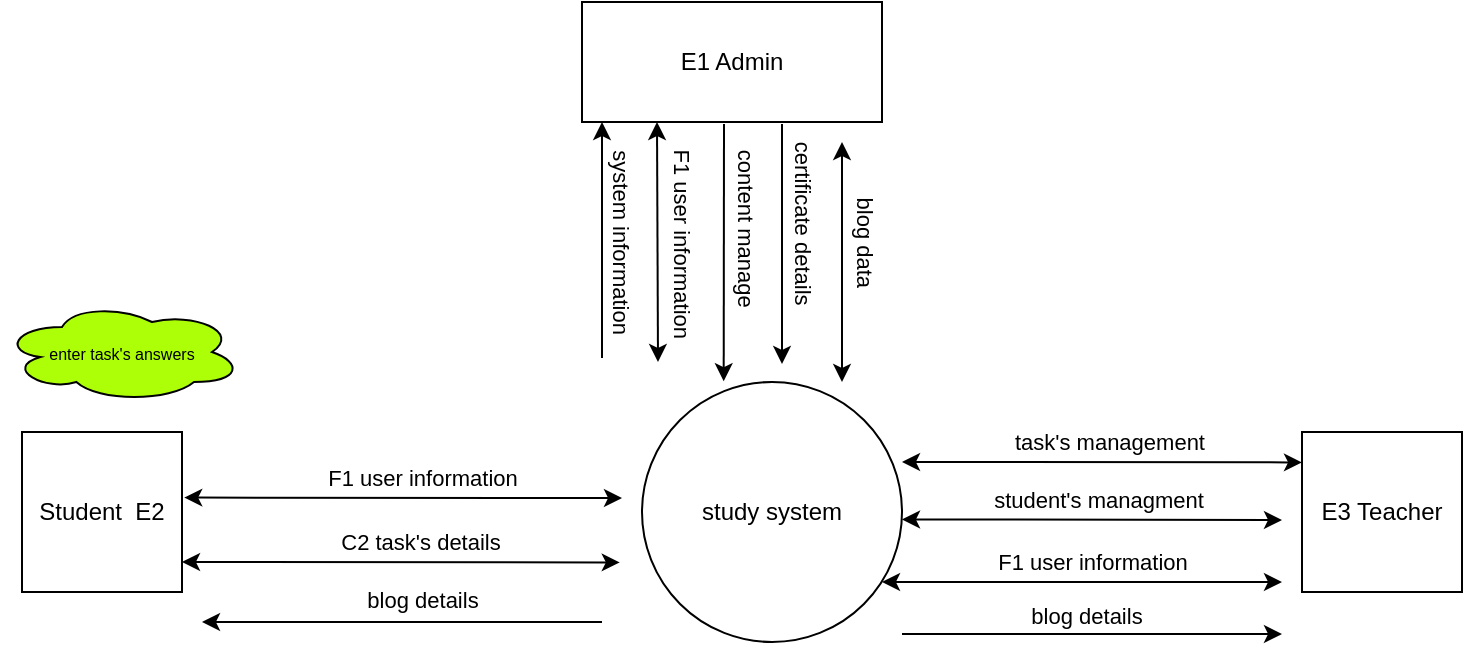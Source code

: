 <mxfile version="13.9.9" type="device" pages="4"><diagram id="_hGbmggEHDkDY0NZ8rMK" name="Contect diagram"><mxGraphModel dx="1264" dy="584" grid="1" gridSize="10" guides="1" tooltips="1" connect="1" arrows="1" fold="1" page="1" pageScale="1" pageWidth="850" pageHeight="1100" math="0" shadow="0"><root><mxCell id="0"/><mxCell id="1" parent="0"/><mxCell id="FRSwOs-fEZsx0F61HjPl-1" value="study system" style="ellipse;whiteSpace=wrap;html=1;aspect=fixed;" parent="1" vertex="1"><mxGeometry x="380" y="210" width="130" height="130" as="geometry"/></mxCell><mxCell id="FRSwOs-fEZsx0F61HjPl-3" value="Student&amp;nbsp; E2" style="whiteSpace=wrap;html=1;aspect=fixed;" parent="1" vertex="1"><mxGeometry x="70" y="235" width="80" height="80" as="geometry"/></mxCell><mxCell id="FRSwOs-fEZsx0F61HjPl-4" value="E3 Teacher" style="whiteSpace=wrap;html=1;aspect=fixed;" parent="1" vertex="1"><mxGeometry x="710" y="235" width="80" height="80" as="geometry"/></mxCell><mxCell id="QOLfaPaoYq3m3klFmjMz-1" value="" style="endArrow=classic;html=1;entryX=0;entryY=1;entryDx=0;entryDy=0;" parent="1" edge="1"><mxGeometry width="50" height="50" relative="1" as="geometry"><mxPoint x="360" y="198" as="sourcePoint"/><mxPoint x="360" y="80" as="targetPoint"/></mxGeometry></mxCell><mxCell id="QOLfaPaoYq3m3klFmjMz-2" value="&lt;span style=&quot;color: rgba(0 , 0 , 0 , 0) ; font-family: monospace ; font-size: 0px ; background-color: rgb(248 , 249 , 250)&quot;&gt;%3CmxGraphModel%3E%3Croot%3E%3CmxCell%20id%3D%220%22%2F%3E%3CmxCell%20id%3D%221%22%20parent%3D%220%22%2F%3E%3CmxCell%20id%3D%222%22%20value%3D%22%D7%A4%D7%A8%D7%98%D7%99%20%D7%A8%D7%9E%D7%95%D7%AA%20%D7%95%D7%9E%D7%A9%D7%99%D7%9E%D7%95%D7%AA%22%20style%3D%22edgeLabel%3Bhtml%3D1%3Balign%3Dcenter%3BverticalAlign%3Dmiddle%3Bresizable%3D0%3Bpoints%3D%5B%5D%3B%22%20vertex%3D%221%22%20connectable%3D%220%22%20parent%3D%221%22%3E%3CmxGeometry%20x%3D%22344.332%22%20y%3D%22149.238%22%20as%3D%22geometry%22%2F%3E%3C%2FmxCell%3E%3C%2Froot%3E%3C%2FmxGraphModel%3Eפ&lt;/span&gt;&lt;span style=&quot;color: rgba(0 , 0 , 0 , 0) ; font-family: monospace ; font-size: 0px ; background-color: rgb(248 , 249 , 250)&quot;&gt;%3CmxGraphModel%3E%3Croot%3E%3CmxCell%20id%3D%220%22%2F%3E%3CmxCell%20id%3D%221%22%20parent%3D%220%22%2F%3E%3CmxCell%20id%3D%222%22%20value%3D%22%D7%A4%D7%A8%D7%98%D7%99%20%D7%A8%D7%9E%D7%95%D7%AA%20%D7%95%D7%9E%D7%A9%D7%99%D7%9E%D7%95%D7%AA%22%20style%3D%22edgeLabel%3Bhtml%3D1%3Balign%3Dcenter%3BverticalAlign%3Dmiddle%3Bresizable%3D0%3Bpoints%3D%5B%5D%3B%22%20vertex%3D%221%22%20connectable%3D%220%22%20parent%3D%221%22%3E%3CmxGeometry%20x%3D%22344.332%22%20y%3D%22149.238%22%20as%3D%22geometry%22%2F%3E%3C%2FmxCell%3E%3C%2Froot%3E%3C%2FmxGraphModel%3E&lt;/span&gt;" style="edgeLabel;html=1;align=center;verticalAlign=middle;resizable=0;points=[];" parent="QOLfaPaoYq3m3klFmjMz-1" vertex="1" connectable="0"><mxGeometry x="0.213" y="-2" relative="1" as="geometry"><mxPoint as="offset"/></mxGeometry></mxCell><mxCell id="QOLfaPaoYq3m3klFmjMz-3" value="system information" style="edgeLabel;html=1;align=center;verticalAlign=middle;resizable=0;points=[];rotation=90;" parent="QOLfaPaoYq3m3klFmjMz-1" vertex="1" connectable="0"><mxGeometry x="0.171" relative="1" as="geometry"><mxPoint x="9.52" y="10.84" as="offset"/></mxGeometry></mxCell><mxCell id="QOLfaPaoYq3m3klFmjMz-4" value="" style="endArrow=classic;html=1;" parent="1" edge="1"><mxGeometry width="50" height="50" relative="1" as="geometry"><mxPoint x="450" y="81" as="sourcePoint"/><mxPoint x="450" y="201" as="targetPoint"/></mxGeometry></mxCell><mxCell id="QOLfaPaoYq3m3klFmjMz-5" value="certificate details" style="edgeLabel;html=1;align=center;verticalAlign=middle;resizable=0;points=[];rotation=90;" parent="QOLfaPaoYq3m3klFmjMz-4" vertex="1" connectable="0"><mxGeometry x="-0.4" y="2" relative="1" as="geometry"><mxPoint x="8.87" y="12.69" as="offset"/></mxGeometry></mxCell><mxCell id="QOLfaPaoYq3m3klFmjMz-6" value="" style="endArrow=classic;html=1;entryX=0.245;entryY=0.074;entryDx=0;entryDy=0;entryPerimeter=0;" parent="1" edge="1"><mxGeometry width="50" height="50" relative="1" as="geometry"><mxPoint x="421" y="81" as="sourcePoint"/><mxPoint x="420.85" y="209.62" as="targetPoint"/></mxGeometry></mxCell><mxCell id="QOLfaPaoYq3m3klFmjMz-7" value="content manage" style="edgeLabel;html=1;align=center;verticalAlign=middle;resizable=0;points=[];rotation=90;" parent="QOLfaPaoYq3m3klFmjMz-6" vertex="1" connectable="0"><mxGeometry x="-0.4" y="2" relative="1" as="geometry"><mxPoint x="8.87" y="12.69" as="offset"/></mxGeometry></mxCell><mxCell id="QOLfaPaoYq3m3klFmjMz-8" value="E1 Admin" style="rounded=0;whiteSpace=wrap;html=1;" parent="1" vertex="1"><mxGeometry x="350" y="20" width="150" height="60" as="geometry"/></mxCell><mxCell id="QOLfaPaoYq3m3klFmjMz-13" value="&lt;font style=&quot;font-size: 8px&quot;&gt;enter task's answers&lt;/font&gt;" style="ellipse;shape=cloud;whiteSpace=wrap;html=1;fillColor=#ADFF08;" parent="1" vertex="1"><mxGeometry x="60" y="170" width="120" height="50" as="geometry"/></mxCell><mxCell id="QOLfaPaoYq3m3klFmjMz-15" value="" style="endArrow=classic;startArrow=classic;html=1;exitX=1.014;exitY=0.06;exitDx=0;exitDy=0;exitPerimeter=0;" parent="1" edge="1"><mxGeometry width="50" height="50" relative="1" as="geometry"><mxPoint x="151.12" y="267.8" as="sourcePoint"/><mxPoint x="370" y="268" as="targetPoint"/></mxGeometry></mxCell><mxCell id="QOLfaPaoYq3m3klFmjMz-16" value="F1 user information" style="edgeLabel;html=1;align=center;verticalAlign=middle;resizable=0;points=[];" parent="QOLfaPaoYq3m3klFmjMz-15" vertex="1" connectable="0"><mxGeometry x="0.446" relative="1" as="geometry"><mxPoint x="-39.41" y="-9.94" as="offset"/></mxGeometry></mxCell><mxCell id="QOLfaPaoYq3m3klFmjMz-17" value="" style="endArrow=classic;startArrow=classic;html=1;exitX=1.014;exitY=0.06;exitDx=0;exitDy=0;exitPerimeter=0;" parent="1" edge="1"><mxGeometry width="50" height="50" relative="1" as="geometry"><mxPoint x="500" y="310.0" as="sourcePoint"/><mxPoint x="700" y="310" as="targetPoint"/></mxGeometry></mxCell><mxCell id="QOLfaPaoYq3m3klFmjMz-18" value="F1 user information" style="edgeLabel;html=1;align=center;verticalAlign=middle;resizable=0;points=[];" parent="QOLfaPaoYq3m3klFmjMz-17" vertex="1" connectable="0"><mxGeometry x="0.446" relative="1" as="geometry"><mxPoint x="-39.41" y="-9.94" as="offset"/></mxGeometry></mxCell><mxCell id="QOLfaPaoYq3m3klFmjMz-19" value="" style="endArrow=classic;startArrow=classic;html=1;exitX=0.25;exitY=1;exitDx=0;exitDy=0;" parent="1" source="QOLfaPaoYq3m3klFmjMz-8" edge="1"><mxGeometry width="50" height="50" relative="1" as="geometry"><mxPoint x="430.56" y="160.0" as="sourcePoint"/><mxPoint x="388" y="200" as="targetPoint"/></mxGeometry></mxCell><mxCell id="QOLfaPaoYq3m3klFmjMz-20" value="F1 user information" style="edgeLabel;html=1;align=center;verticalAlign=middle;resizable=0;points=[];rotation=90;" parent="QOLfaPaoYq3m3klFmjMz-19" vertex="1" connectable="0"><mxGeometry x="0.446" relative="1" as="geometry"><mxPoint x="12.14" y="-26.86" as="offset"/></mxGeometry></mxCell><mxCell id="QOLfaPaoYq3m3klFmjMz-21" value="" style="endArrow=classic;startArrow=classic;html=1;exitX=1.014;exitY=0.06;exitDx=0;exitDy=0;exitPerimeter=0;" parent="1" edge="1"><mxGeometry width="50" height="50" relative="1" as="geometry"><mxPoint x="510" y="278.71" as="sourcePoint"/><mxPoint x="700" y="279" as="targetPoint"/></mxGeometry></mxCell><mxCell id="QOLfaPaoYq3m3klFmjMz-22" value="student's managment" style="edgeLabel;html=1;align=center;verticalAlign=middle;resizable=0;points=[];" parent="QOLfaPaoYq3m3klFmjMz-21" vertex="1" connectable="0"><mxGeometry x="0.446" relative="1" as="geometry"><mxPoint x="-39.41" y="-9.94" as="offset"/></mxGeometry></mxCell><mxCell id="QOLfaPaoYq3m3klFmjMz-23" value="" style="endArrow=classic;startArrow=classic;html=1;exitX=1.014;exitY=0.06;exitDx=0;exitDy=0;exitPerimeter=0;" parent="1" edge="1"><mxGeometry width="50" height="50" relative="1" as="geometry"><mxPoint x="150" y="300.0" as="sourcePoint"/><mxPoint x="368.88" y="300.2" as="targetPoint"/></mxGeometry></mxCell><mxCell id="QOLfaPaoYq3m3klFmjMz-24" value="C2 task's details" style="edgeLabel;html=1;align=center;verticalAlign=middle;resizable=0;points=[];" parent="QOLfaPaoYq3m3klFmjMz-23" vertex="1" connectable="0"><mxGeometry x="0.446" relative="1" as="geometry"><mxPoint x="-39.41" y="-9.94" as="offset"/></mxGeometry></mxCell><mxCell id="QOLfaPaoYq3m3klFmjMz-25" value="" style="endArrow=classic;startArrow=classic;html=1;" parent="1" edge="1"><mxGeometry width="50" height="50" relative="1" as="geometry"><mxPoint x="510" y="250" as="sourcePoint"/><mxPoint x="710.0" y="250.2" as="targetPoint"/></mxGeometry></mxCell><mxCell id="QOLfaPaoYq3m3klFmjMz-26" value="task's management&amp;nbsp;" style="edgeLabel;html=1;align=center;verticalAlign=middle;resizable=0;points=[];" parent="QOLfaPaoYq3m3klFmjMz-25" vertex="1" connectable="0"><mxGeometry x="0.446" relative="1" as="geometry"><mxPoint x="-39.41" y="-9.94" as="offset"/></mxGeometry></mxCell><mxCell id="XBdMeny9RU5OswPvXFHp-1" value="" style="endArrow=classic;html=1;" edge="1" parent="1"><mxGeometry width="50" height="50" relative="1" as="geometry"><mxPoint x="510" y="336" as="sourcePoint"/><mxPoint x="700" y="336" as="targetPoint"/></mxGeometry></mxCell><mxCell id="XBdMeny9RU5OswPvXFHp-2" value="blog details" style="edgeLabel;html=1;align=center;verticalAlign=middle;resizable=0;points=[];rotation=0;" vertex="1" connectable="0" parent="XBdMeny9RU5OswPvXFHp-1"><mxGeometry x="-0.4" y="2" relative="1" as="geometry"><mxPoint x="34.87" y="-7.31" as="offset"/></mxGeometry></mxCell><mxCell id="XBdMeny9RU5OswPvXFHp-3" value="" style="endArrow=classic;html=1;" edge="1" parent="1"><mxGeometry width="50" height="50" relative="1" as="geometry"><mxPoint x="360" y="330" as="sourcePoint"/><mxPoint x="160" y="330" as="targetPoint"/></mxGeometry></mxCell><mxCell id="XBdMeny9RU5OswPvXFHp-4" value="blog details" style="edgeLabel;html=1;align=center;verticalAlign=middle;resizable=0;points=[];rotation=0;" vertex="1" connectable="0" parent="XBdMeny9RU5OswPvXFHp-3"><mxGeometry x="-0.4" y="2" relative="1" as="geometry"><mxPoint x="-30" y="-13" as="offset"/></mxGeometry></mxCell><mxCell id="XBdMeny9RU5OswPvXFHp-5" value="" style="endArrow=classic;startArrow=classic;html=1;" edge="1" parent="1"><mxGeometry width="50" height="50" relative="1" as="geometry"><mxPoint x="480" y="90" as="sourcePoint"/><mxPoint x="480" y="210" as="targetPoint"/></mxGeometry></mxCell><mxCell id="XBdMeny9RU5OswPvXFHp-6" value="blog data" style="edgeLabel;html=1;align=center;verticalAlign=middle;resizable=0;points=[];rotation=90;" vertex="1" connectable="0" parent="XBdMeny9RU5OswPvXFHp-5"><mxGeometry x="0.446" relative="1" as="geometry"><mxPoint x="11.59" y="-37" as="offset"/></mxGeometry></mxCell></root></mxGraphModel></diagram><diagram id="ttcIUaFEVGFRDACtxURU" name="DFD 0"><mxGraphModel dx="1053" dy="487" grid="1" gridSize="10" guides="1" tooltips="1" connect="1" arrows="1" fold="1" page="1" pageScale="1" pageWidth="850" pageHeight="1100" math="0" shadow="0"><root><mxCell id="MydtFuvAEa2t3r8BGRP4-0"/><mxCell id="MydtFuvAEa2t3r8BGRP4-1" parent="MydtFuvAEa2t3r8BGRP4-0"/><mxCell id="MydtFuvAEa2t3r8BGRP4-2" value="" style="ellipse;whiteSpace=wrap;html=1;aspect=fixed;" parent="MydtFuvAEa2t3r8BGRP4-1" vertex="1"><mxGeometry x="352.5" y="40" width="120" height="120" as="geometry"/></mxCell><mxCell id="MydtFuvAEa2t3r8BGRP4-3" value="User Management" style="text;html=1;strokeColor=none;fillColor=none;align=center;verticalAlign=middle;whiteSpace=wrap;rounded=0;" parent="MydtFuvAEa2t3r8BGRP4-1" vertex="1"><mxGeometry x="375" y="80" width="75" height="55" as="geometry"/></mxCell><mxCell id="MydtFuvAEa2t3r8BGRP4-4" value="1" style="text;html=1;strokeColor=none;fillColor=none;align=center;verticalAlign=middle;whiteSpace=wrap;rounded=0;" parent="MydtFuvAEa2t3r8BGRP4-1" vertex="1"><mxGeometry x="383" y="52" width="60" height="30" as="geometry"/></mxCell><mxCell id="MydtFuvAEa2t3r8BGRP4-5" value="" style="endArrow=none;html=1;rounded=0;" parent="MydtFuvAEa2t3r8BGRP4-1" edge="1"><mxGeometry width="50" height="50" relative="1" as="geometry"><mxPoint x="690" y="65" as="sourcePoint"/><mxPoint x="770" y="65" as="targetPoint"/><Array as="points"/></mxGeometry></mxCell><mxCell id="MydtFuvAEa2t3r8BGRP4-6" value="" style="endArrow=none;html=1;rounded=0;" parent="MydtFuvAEa2t3r8BGRP4-1" edge="1"><mxGeometry width="50" height="50" relative="1" as="geometry"><mxPoint x="690" y="40" as="sourcePoint"/><mxPoint x="770" y="40" as="targetPoint"/><Array as="points"><mxPoint x="770" y="40"/></Array></mxGeometry></mxCell><mxCell id="MydtFuvAEa2t3r8BGRP4-7" value="user" style="text;html=1;strokeColor=none;fillColor=none;align=center;verticalAlign=middle;whiteSpace=wrap;rounded=0;" parent="MydtFuvAEa2t3r8BGRP4-1" vertex="1"><mxGeometry x="700" y="35" width="60" height="30" as="geometry"/></mxCell><mxCell id="MydtFuvAEa2t3r8BGRP4-8" value="" style="endArrow=none;html=1;rounded=0;" parent="MydtFuvAEa2t3r8BGRP4-1" edge="1"><mxGeometry width="50" height="50" relative="1" as="geometry"><mxPoint x="690" y="74" as="sourcePoint"/><mxPoint x="770" y="74" as="targetPoint"/></mxGeometry></mxCell><mxCell id="MydtFuvAEa2t3r8BGRP4-9" value="" style="endArrow=none;html=1;rounded=0;" parent="MydtFuvAEa2t3r8BGRP4-1" edge="1"><mxGeometry width="50" height="50" relative="1" as="geometry"><mxPoint x="690" y="99" as="sourcePoint"/><mxPoint x="770" y="99" as="targetPoint"/></mxGeometry></mxCell><mxCell id="MydtFuvAEa2t3r8BGRP4-10" value="student" style="text;html=1;strokeColor=none;fillColor=none;align=center;verticalAlign=middle;whiteSpace=wrap;rounded=0;" parent="MydtFuvAEa2t3r8BGRP4-1" vertex="1"><mxGeometry x="700" y="74" width="60" height="30" as="geometry"/></mxCell><mxCell id="MydtFuvAEa2t3r8BGRP4-11" value="" style="endArrow=none;html=1;rounded=0;" parent="MydtFuvAEa2t3r8BGRP4-1" edge="1"><mxGeometry width="50" height="50" relative="1" as="geometry"><mxPoint x="690" y="114" as="sourcePoint"/><mxPoint x="770" y="114" as="targetPoint"/><Array as="points"/></mxGeometry></mxCell><mxCell id="MydtFuvAEa2t3r8BGRP4-12" value="" style="endArrow=none;html=1;rounded=0;" parent="MydtFuvAEa2t3r8BGRP4-1" edge="1"><mxGeometry width="50" height="50" relative="1" as="geometry"><mxPoint x="690" y="134" as="sourcePoint"/><mxPoint x="770" y="134" as="targetPoint"/></mxGeometry></mxCell><mxCell id="MydtFuvAEa2t3r8BGRP4-23" value="E3 Teacher" style="rounded=0;whiteSpace=wrap;html=1;" parent="MydtFuvAEa2t3r8BGRP4-1" vertex="1"><mxGeometry x="41" y="40" width="94" height="50" as="geometry"/></mxCell><mxCell id="MydtFuvAEa2t3r8BGRP4-29" value="" style="endArrow=classic;html=1;rounded=0;" parent="MydtFuvAEa2t3r8BGRP4-1" edge="1"><mxGeometry width="50" height="50" relative="1" as="geometry"><mxPoint x="160" y="40" as="sourcePoint"/><mxPoint x="341.05" y="40" as="targetPoint"/></mxGeometry></mxCell><mxCell id="q0lpF1Cjz9YviWtnXug7-1" value="&lt;span style=&quot;font-size: 12px ; background-color: rgb(248 , 249 , 250)&quot;&gt;F1 user information&lt;/span&gt;" style="edgeLabel;html=1;align=center;verticalAlign=middle;resizable=0;points=[];rotation=0;" vertex="1" connectable="0" parent="MydtFuvAEa2t3r8BGRP4-29"><mxGeometry x="0.266" y="2" relative="1" as="geometry"><mxPoint x="-25.7" y="-9.95" as="offset"/></mxGeometry></mxCell><mxCell id="MydtFuvAEa2t3r8BGRP4-38" value="" style="endArrow=classic;html=1;rounded=0;entryX=1;entryY=1;entryDx=0;entryDy=0;" parent="MydtFuvAEa2t3r8BGRP4-1" edge="1"><mxGeometry width="50" height="50" relative="1" as="geometry"><mxPoint x="338.12" y="80" as="sourcePoint"/><mxPoint x="158.32" y="80.28" as="targetPoint"/></mxGeometry></mxCell><mxCell id="q0lpF1Cjz9YviWtnXug7-7" value="F3&amp;nbsp;&lt;span style=&quot;font-size: 12px ; background-color: rgb(248 , 249 , 250)&quot;&gt;Confirmation message&lt;/span&gt;" style="edgeLabel;html=1;align=center;verticalAlign=middle;resizable=0;points=[];" vertex="1" connectable="0" parent="MydtFuvAEa2t3r8BGRP4-38"><mxGeometry x="-0.131" y="-2" relative="1" as="geometry"><mxPoint y="-10" as="offset"/></mxGeometry></mxCell><mxCell id="MydtFuvAEa2t3r8BGRP4-41" value="" style="ellipse;whiteSpace=wrap;html=1;aspect=fixed;" parent="MydtFuvAEa2t3r8BGRP4-1" vertex="1"><mxGeometry x="351" y="470" width="120" height="120" as="geometry"/></mxCell><mxCell id="MydtFuvAEa2t3r8BGRP4-42" value="2" style="text;html=1;strokeColor=none;fillColor=none;align=center;verticalAlign=middle;whiteSpace=wrap;rounded=0;" parent="MydtFuvAEa2t3r8BGRP4-1" vertex="1"><mxGeometry x="380.5" y="483" width="60" height="30" as="geometry"/></mxCell><mxCell id="MydtFuvAEa2t3r8BGRP4-43" value="Creating tasks" style="text;html=1;strokeColor=none;fillColor=none;align=center;verticalAlign=middle;whiteSpace=wrap;rounded=0;" parent="MydtFuvAEa2t3r8BGRP4-1" vertex="1"><mxGeometry x="376" y="513" width="75" height="55" as="geometry"/></mxCell><mxCell id="MydtFuvAEa2t3r8BGRP4-44" value="" style="endArrow=none;html=1;rounded=0;" parent="MydtFuvAEa2t3r8BGRP4-1" edge="1"><mxGeometry width="50" height="50" relative="1" as="geometry"><mxPoint x="676" y="489" as="sourcePoint"/><mxPoint x="756" y="489" as="targetPoint"/></mxGeometry></mxCell><mxCell id="MydtFuvAEa2t3r8BGRP4-45" value="" style="endArrow=none;html=1;rounded=0;" parent="MydtFuvAEa2t3r8BGRP4-1" edge="1"><mxGeometry width="50" height="50" relative="1" as="geometry"><mxPoint x="676" y="508" as="sourcePoint"/><mxPoint x="756" y="508" as="targetPoint"/></mxGeometry></mxCell><mxCell id="MydtFuvAEa2t3r8BGRP4-46" value="" style="endArrow=none;html=1;rounded=0;" parent="MydtFuvAEa2t3r8BGRP4-1" edge="1"><mxGeometry width="50" height="50" relative="1" as="geometry"><mxPoint x="677" y="540" as="sourcePoint"/><mxPoint x="757" y="540" as="targetPoint"/></mxGeometry></mxCell><mxCell id="MydtFuvAEa2t3r8BGRP4-47" value="" style="endArrow=none;html=1;rounded=0;" parent="MydtFuvAEa2t3r8BGRP4-1" edge="1"><mxGeometry width="50" height="50" relative="1" as="geometry"><mxPoint x="678" y="558" as="sourcePoint"/><mxPoint x="758" y="558" as="targetPoint"/></mxGeometry></mxCell><mxCell id="MydtFuvAEa2t3r8BGRP4-48" value="tasks" style="text;html=1;strokeColor=none;fillColor=none;align=center;verticalAlign=middle;whiteSpace=wrap;rounded=0;" parent="MydtFuvAEa2t3r8BGRP4-1" vertex="1"><mxGeometry x="686" y="483" width="60" height="30" as="geometry"/></mxCell><mxCell id="MydtFuvAEa2t3r8BGRP4-49" value="templates" style="text;html=1;strokeColor=none;fillColor=none;align=center;verticalAlign=middle;whiteSpace=wrap;rounded=0;" parent="MydtFuvAEa2t3r8BGRP4-1" vertex="1"><mxGeometry x="689" y="534" width="60" height="30" as="geometry"/></mxCell><mxCell id="MydtFuvAEa2t3r8BGRP4-61" value="" style="ellipse;whiteSpace=wrap;html=1;aspect=fixed;" parent="MydtFuvAEa2t3r8BGRP4-1" vertex="1"><mxGeometry x="351" y="723" width="140" height="140" as="geometry"/></mxCell><mxCell id="MydtFuvAEa2t3r8BGRP4-62" value="3" style="text;html=1;strokeColor=none;fillColor=none;align=center;verticalAlign=middle;whiteSpace=wrap;rounded=0;" parent="MydtFuvAEa2t3r8BGRP4-1" vertex="1"><mxGeometry x="391" y="733" width="60" height="30" as="geometry"/></mxCell><mxCell id="MydtFuvAEa2t3r8BGRP4-63" value="Task transition management" style="text;html=1;strokeColor=none;fillColor=none;align=center;verticalAlign=middle;whiteSpace=wrap;rounded=0;" parent="MydtFuvAEa2t3r8BGRP4-1" vertex="1"><mxGeometry x="383.5" y="770.5" width="75" height="55" as="geometry"/></mxCell><mxCell id="MydtFuvAEa2t3r8BGRP4-64" value="" style="rounded=0;whiteSpace=wrap;html=1;" parent="MydtFuvAEa2t3r8BGRP4-1" vertex="1"><mxGeometry x="106" y="723" width="80" height="50" as="geometry"/></mxCell><mxCell id="MydtFuvAEa2t3r8BGRP4-66" value="Student" style="text;html=1;strokeColor=none;fillColor=none;align=center;verticalAlign=middle;whiteSpace=wrap;rounded=0;" parent="MydtFuvAEa2t3r8BGRP4-1" vertex="1"><mxGeometry x="135" y="734" width="47" height="30" as="geometry"/></mxCell><mxCell id="MydtFuvAEa2t3r8BGRP4-67" value="E2" style="text;html=1;strokeColor=none;fillColor=none;align=center;verticalAlign=middle;whiteSpace=wrap;rounded=0;" parent="MydtFuvAEa2t3r8BGRP4-1" vertex="1"><mxGeometry x="92" y="733" width="60" height="30" as="geometry"/></mxCell><mxCell id="MydtFuvAEa2t3r8BGRP4-68" value="" style="rounded=0;whiteSpace=wrap;html=1;" parent="MydtFuvAEa2t3r8BGRP4-1" vertex="1"><mxGeometry x="117" y="903" width="80" height="40" as="geometry"/></mxCell><mxCell id="MydtFuvAEa2t3r8BGRP4-69" value="Teacher" style="text;html=1;strokeColor=none;fillColor=none;align=center;verticalAlign=middle;whiteSpace=wrap;rounded=0;" parent="MydtFuvAEa2t3r8BGRP4-1" vertex="1"><mxGeometry x="143" y="908" width="47" height="30" as="geometry"/></mxCell><mxCell id="MydtFuvAEa2t3r8BGRP4-70" value="E3" style="text;html=1;strokeColor=none;fillColor=none;align=center;verticalAlign=middle;whiteSpace=wrap;rounded=0;" parent="MydtFuvAEa2t3r8BGRP4-1" vertex="1"><mxGeometry x="110" y="908" width="34" height="30" as="geometry"/></mxCell><mxCell id="MydtFuvAEa2t3r8BGRP4-71" value="" style="endArrow=classic;html=1;rounded=0;exitX=1;exitY=0.25;exitDx=0;exitDy=0;entryX=0.11;entryY=0.2;entryDx=0;entryDy=0;entryPerimeter=0;" parent="MydtFuvAEa2t3r8BGRP4-1" source="MydtFuvAEa2t3r8BGRP4-66" target="MydtFuvAEa2t3r8BGRP4-61" edge="1"><mxGeometry width="50" height="50" relative="1" as="geometry"><mxPoint x="238" y="753" as="sourcePoint"/><mxPoint x="288" y="703" as="targetPoint"/></mxGeometry></mxCell><mxCell id="MydtFuvAEa2t3r8BGRP4-72" value="Answers on tasks" style="text;html=1;strokeColor=none;fillColor=none;align=center;verticalAlign=middle;whiteSpace=wrap;rounded=0;rotation=5;" parent="MydtFuvAEa2t3r8BGRP4-1" vertex="1"><mxGeometry x="244.05" y="719.39" width="97" height="30" as="geometry"/></mxCell><mxCell id="MydtFuvAEa2t3r8BGRP4-73" value="" style="endArrow=classic;html=1;rounded=0;entryX=1;entryY=0.75;entryDx=0;entryDy=0;exitX=0.03;exitY=0.36;exitDx=0;exitDy=0;exitPerimeter=0;" parent="MydtFuvAEa2t3r8BGRP4-1" source="MydtFuvAEa2t3r8BGRP4-61" target="MydtFuvAEa2t3r8BGRP4-66" edge="1"><mxGeometry width="50" height="50" relative="1" as="geometry"><mxPoint x="236" y="848" as="sourcePoint"/><mxPoint x="286" y="798" as="targetPoint"/></mxGeometry></mxCell><mxCell id="MydtFuvAEa2t3r8BGRP4-74" value="Confirmation of task passing" style="text;html=1;strokeColor=none;fillColor=none;align=center;verticalAlign=middle;whiteSpace=wrap;rounded=0;rotation=5;" parent="MydtFuvAEa2t3r8BGRP4-1" vertex="1"><mxGeometry x="218.37" y="770" width="119.75" height="30" as="geometry"/></mxCell><mxCell id="MydtFuvAEa2t3r8BGRP4-75" value="" style="endArrow=classic;html=1;rounded=0;entryX=0.25;entryY=1;entryDx=0;entryDy=0;exitX=0.015;exitY=0.667;exitDx=0;exitDy=0;exitPerimeter=0;" parent="MydtFuvAEa2t3r8BGRP4-1" source="MydtFuvAEa2t3r8BGRP4-61" target="MydtFuvAEa2t3r8BGRP4-64" edge="1"><mxGeometry width="50" height="50" relative="1" as="geometry"><mxPoint x="262.25" y="863" as="sourcePoint"/><mxPoint x="312.25" y="813" as="targetPoint"/><Array as="points"><mxPoint x="226" y="813"/></Array></mxGeometry></mxCell><mxCell id="MydtFuvAEa2t3r8BGRP4-76" value="Confirmation of receiving a certificate" style="text;html=1;strokeColor=none;fillColor=none;align=center;verticalAlign=middle;whiteSpace=wrap;rounded=0;rotation=0;" parent="MydtFuvAEa2t3r8BGRP4-1" vertex="1"><mxGeometry x="192.76" y="817" width="118.24" height="30" as="geometry"/></mxCell><mxCell id="MydtFuvAEa2t3r8BGRP4-77" value="" style="endArrow=classic;html=1;rounded=0;entryX=1;entryY=0.5;entryDx=0;entryDy=0;exitX=0.201;exitY=0.897;exitDx=0;exitDy=0;exitPerimeter=0;" parent="MydtFuvAEa2t3r8BGRP4-1" source="MydtFuvAEa2t3r8BGRP4-61" target="MydtFuvAEa2t3r8BGRP4-68" edge="1"><mxGeometry width="50" height="50" relative="1" as="geometry"><mxPoint x="288.5" y="958" as="sourcePoint"/><mxPoint x="338.5" y="908" as="targetPoint"/><Array as="points"><mxPoint x="286" y="883"/></Array></mxGeometry></mxCell><mxCell id="MydtFuvAEa2t3r8BGRP4-78" value="Information about the student's progress" style="text;html=1;strokeColor=none;fillColor=none;align=center;verticalAlign=middle;whiteSpace=wrap;rounded=0;rotation=-15;" parent="MydtFuvAEa2t3r8BGRP4-1" vertex="1"><mxGeometry x="278.29" y="871.38" width="117.5" height="30" as="geometry"/></mxCell><mxCell id="MydtFuvAEa2t3r8BGRP4-79" value="F4" style="text;html=1;strokeColor=none;fillColor=none;align=center;verticalAlign=middle;whiteSpace=wrap;rounded=0;" parent="MydtFuvAEa2t3r8BGRP4-1" vertex="1"><mxGeometry x="195" y="715" width="60" height="30" as="geometry"/></mxCell><mxCell id="MydtFuvAEa2t3r8BGRP4-80" value="F5" style="text;html=1;strokeColor=none;fillColor=none;align=center;verticalAlign=middle;whiteSpace=wrap;rounded=0;" parent="MydtFuvAEa2t3r8BGRP4-1" vertex="1"><mxGeometry x="191.5" y="756" width="27.5" height="30" as="geometry"/></mxCell><mxCell id="MydtFuvAEa2t3r8BGRP4-81" value="F6" style="text;html=1;strokeColor=none;fillColor=none;align=center;verticalAlign=middle;whiteSpace=wrap;rounded=0;" parent="MydtFuvAEa2t3r8BGRP4-1" vertex="1"><mxGeometry x="152" y="808" width="60" height="30" as="geometry"/></mxCell><mxCell id="MydtFuvAEa2t3r8BGRP4-82" value="F7" style="text;html=1;strokeColor=none;fillColor=none;align=center;verticalAlign=middle;whiteSpace=wrap;rounded=0;" parent="MydtFuvAEa2t3r8BGRP4-1" vertex="1"><mxGeometry x="238" y="893" width="60" height="30" as="geometry"/></mxCell><mxCell id="MydtFuvAEa2t3r8BGRP4-83" value="" style="endArrow=none;html=1;rounded=0;" parent="MydtFuvAEa2t3r8BGRP4-1" edge="1"><mxGeometry width="50" height="50" relative="1" as="geometry"><mxPoint x="666" y="721.39" as="sourcePoint"/><mxPoint x="746" y="721.39" as="targetPoint"/></mxGeometry></mxCell><mxCell id="MydtFuvAEa2t3r8BGRP4-84" value="" style="endArrow=none;html=1;rounded=0;" parent="MydtFuvAEa2t3r8BGRP4-1" edge="1"><mxGeometry width="50" height="50" relative="1" as="geometry"><mxPoint x="666" y="703" as="sourcePoint"/><mxPoint x="746" y="703" as="targetPoint"/></mxGeometry></mxCell><mxCell id="MydtFuvAEa2t3r8BGRP4-85" value="" style="endArrow=none;html=1;rounded=0;" parent="MydtFuvAEa2t3r8BGRP4-1" edge="1"><mxGeometry width="50" height="50" relative="1" as="geometry"><mxPoint x="666" y="743" as="sourcePoint"/><mxPoint x="746" y="743" as="targetPoint"/></mxGeometry></mxCell><mxCell id="MydtFuvAEa2t3r8BGRP4-86" value="" style="endArrow=none;html=1;rounded=0;" parent="MydtFuvAEa2t3r8BGRP4-1" edge="1"><mxGeometry width="50" height="50" relative="1" as="geometry"><mxPoint x="666" y="758" as="sourcePoint"/><mxPoint x="746" y="758" as="targetPoint"/></mxGeometry></mxCell><mxCell id="MydtFuvAEa2t3r8BGRP4-87" value="" style="endArrow=none;html=1;rounded=0;" parent="MydtFuvAEa2t3r8BGRP4-1" edge="1"><mxGeometry width="50" height="50" relative="1" as="geometry"><mxPoint x="666" y="772" as="sourcePoint"/><mxPoint x="746" y="772" as="targetPoint"/></mxGeometry></mxCell><mxCell id="MydtFuvAEa2t3r8BGRP4-88" value="" style="endArrow=none;html=1;rounded=0;" parent="MydtFuvAEa2t3r8BGRP4-1" edge="1"><mxGeometry width="50" height="50" relative="1" as="geometry"><mxPoint x="667" y="787" as="sourcePoint"/><mxPoint x="747" y="787" as="targetPoint"/></mxGeometry></mxCell><mxCell id="MydtFuvAEa2t3r8BGRP4-89" value="student" style="text;html=1;strokeColor=none;fillColor=none;align=center;verticalAlign=middle;whiteSpace=wrap;rounded=0;" parent="MydtFuvAEa2t3r8BGRP4-1" vertex="1"><mxGeometry x="676" y="695" width="60" height="30" as="geometry"/></mxCell><mxCell id="MydtFuvAEa2t3r8BGRP4-90" value="task" style="text;html=1;strokeColor=none;fillColor=none;align=center;verticalAlign=middle;whiteSpace=wrap;rounded=0;" parent="MydtFuvAEa2t3r8BGRP4-1" vertex="1"><mxGeometry x="676" y="735" width="60" height="30" as="geometry"/></mxCell><mxCell id="MydtFuvAEa2t3r8BGRP4-91" value="cetification" style="text;html=1;strokeColor=none;fillColor=none;align=center;verticalAlign=middle;whiteSpace=wrap;rounded=0;" parent="MydtFuvAEa2t3r8BGRP4-1" vertex="1"><mxGeometry x="676" y="765" width="60" height="30" as="geometry"/></mxCell><mxCell id="MydtFuvAEa2t3r8BGRP4-92" value="" style="endArrow=none;html=1;rounded=0;" parent="MydtFuvAEa2t3r8BGRP4-1" edge="1"><mxGeometry width="50" height="50" relative="1" as="geometry"><mxPoint x="666" y="833.5" as="sourcePoint"/><mxPoint x="746" y="833.5" as="targetPoint"/></mxGeometry></mxCell><mxCell id="MydtFuvAEa2t3r8BGRP4-93" value="" style="endArrow=none;html=1;rounded=0;" parent="MydtFuvAEa2t3r8BGRP4-1" edge="1"><mxGeometry width="50" height="50" relative="1" as="geometry"><mxPoint x="666" y="851.5" as="sourcePoint"/><mxPoint x="746" y="851.5" as="targetPoint"/></mxGeometry></mxCell><mxCell id="MydtFuvAEa2t3r8BGRP4-94" value="" style="endArrow=none;html=1;rounded=0;" parent="MydtFuvAEa2t3r8BGRP4-1" edge="1"><mxGeometry width="50" height="50" relative="1" as="geometry"><mxPoint x="666" y="898" as="sourcePoint"/><mxPoint x="746" y="898" as="targetPoint"/></mxGeometry></mxCell><mxCell id="MydtFuvAEa2t3r8BGRP4-95" value="stud_task" style="text;html=1;strokeColor=none;fillColor=none;align=center;verticalAlign=middle;whiteSpace=wrap;rounded=0;" parent="MydtFuvAEa2t3r8BGRP4-1" vertex="1"><mxGeometry x="676" y="825.5" width="60" height="30" as="geometry"/></mxCell><mxCell id="MydtFuvAEa2t3r8BGRP4-96" value="" style="endArrow=none;html=1;rounded=0;" parent="MydtFuvAEa2t3r8BGRP4-1" edge="1"><mxGeometry width="50" height="50" relative="1" as="geometry"><mxPoint x="666" y="878" as="sourcePoint"/><mxPoint x="746" y="878" as="targetPoint"/></mxGeometry></mxCell><mxCell id="MydtFuvAEa2t3r8BGRP4-97" value="stud_certif" style="text;html=1;strokeColor=none;fillColor=none;align=center;verticalAlign=middle;whiteSpace=wrap;rounded=0;" parent="MydtFuvAEa2t3r8BGRP4-1" vertex="1"><mxGeometry x="676" y="873" width="60" height="30" as="geometry"/></mxCell><mxCell id="MydtFuvAEa2t3r8BGRP4-98" value="" style="endArrow=classic;html=1;rounded=0;exitX=0.614;exitY=0.007;exitDx=0;exitDy=0;exitPerimeter=0;" parent="MydtFuvAEa2t3r8BGRP4-1" source="MydtFuvAEa2t3r8BGRP4-61" edge="1"><mxGeometry width="50" height="50" relative="1" as="geometry"><mxPoint x="471" y="725" as="sourcePoint"/><mxPoint x="656" y="713" as="targetPoint"/></mxGeometry></mxCell><mxCell id="MydtFuvAEa2t3r8BGRP4-99" value="Details about passing&amp;nbsp;tasks" style="text;html=1;strokeColor=none;fillColor=none;align=center;verticalAlign=middle;whiteSpace=wrap;rounded=0;" parent="MydtFuvAEa2t3r8BGRP4-1" vertex="1"><mxGeometry x="442" y="688" width="125" height="30" as="geometry"/></mxCell><mxCell id="MydtFuvAEa2t3r8BGRP4-100" value="" style="endArrow=classic;html=1;rounded=0;entryX=0;entryY=0;entryDx=0;entryDy=0;" parent="MydtFuvAEa2t3r8BGRP4-1" target="MydtFuvAEa2t3r8BGRP4-103" edge="1"><mxGeometry width="50" height="50" relative="1" as="geometry"><mxPoint x="656" y="753" as="sourcePoint"/><mxPoint x="656" y="753" as="targetPoint"/></mxGeometry></mxCell><mxCell id="MydtFuvAEa2t3r8BGRP4-101" value="task`s details" style="text;html=1;strokeColor=none;fillColor=none;align=center;verticalAlign=middle;whiteSpace=wrap;rounded=0;" parent="MydtFuvAEa2t3r8BGRP4-1" vertex="1"><mxGeometry x="470" y="726" width="125" height="30" as="geometry"/></mxCell><mxCell id="MydtFuvAEa2t3r8BGRP4-102" value="" style="endArrow=classic;html=1;rounded=0;exitX=0.964;exitY=0.336;exitDx=0;exitDy=0;exitPerimeter=0;" parent="MydtFuvAEa2t3r8BGRP4-1" source="MydtFuvAEa2t3r8BGRP4-61" edge="1"><mxGeometry width="50" height="50" relative="1" as="geometry"><mxPoint x="487.98" y="759.04" as="sourcePoint"/><mxPoint x="666" y="783" as="targetPoint"/></mxGeometry></mxCell><mxCell id="MydtFuvAEa2t3r8BGRP4-103" value="Details of certificate" style="text;html=1;strokeColor=none;fillColor=none;align=center;verticalAlign=middle;whiteSpace=wrap;rounded=0;" parent="MydtFuvAEa2t3r8BGRP4-1" vertex="1"><mxGeometry x="480" y="750" width="125" height="30" as="geometry"/></mxCell><mxCell id="MydtFuvAEa2t3r8BGRP4-104" value="" style="endArrow=classic;html=1;rounded=0;exitX=1;exitY=0.5;exitDx=0;exitDy=0;" parent="MydtFuvAEa2t3r8BGRP4-1" source="MydtFuvAEa2t3r8BGRP4-61" edge="1"><mxGeometry width="50" height="50" relative="1" as="geometry"><mxPoint x="495.96" y="780.04" as="sourcePoint"/><mxPoint x="656" y="843" as="targetPoint"/></mxGeometry></mxCell><mxCell id="MydtFuvAEa2t3r8BGRP4-105" value="Score and date details" style="text;html=1;strokeColor=none;fillColor=none;align=center;verticalAlign=middle;whiteSpace=wrap;rounded=0;rotation=0;" parent="MydtFuvAEa2t3r8BGRP4-1" vertex="1"><mxGeometry x="567" y="787" width="65" height="30" as="geometry"/></mxCell><mxCell id="MydtFuvAEa2t3r8BGRP4-106" value="" style="endArrow=classic;html=1;rounded=0;exitX=0.929;exitY=0.771;exitDx=0;exitDy=0;exitPerimeter=0;" parent="MydtFuvAEa2t3r8BGRP4-1" source="MydtFuvAEa2t3r8BGRP4-61" edge="1"><mxGeometry width="50" height="50" relative="1" as="geometry"><mxPoint x="496" y="843" as="sourcePoint"/><mxPoint x="656" y="893" as="targetPoint"/></mxGeometry></mxCell><mxCell id="MydtFuvAEa2t3r8BGRP4-107" value="Details of certificates and date" style="text;html=1;strokeColor=none;fillColor=none;align=center;verticalAlign=middle;whiteSpace=wrap;rounded=0;rotation=0;" parent="MydtFuvAEa2t3r8BGRP4-1" vertex="1"><mxGeometry x="480" y="878" width="125" height="30" as="geometry"/></mxCell><mxCell id="MydtFuvAEa2t3r8BGRP4-108" value="F8" style="text;html=1;strokeColor=none;fillColor=none;align=center;verticalAlign=middle;whiteSpace=wrap;rounded=0;" parent="MydtFuvAEa2t3r8BGRP4-1" vertex="1"><mxGeometry x="567" y="692.39" width="60" height="30" as="geometry"/></mxCell><mxCell id="MydtFuvAEa2t3r8BGRP4-109" value="F9" style="text;html=1;strokeColor=none;fillColor=none;align=center;verticalAlign=middle;whiteSpace=wrap;rounded=0;" parent="MydtFuvAEa2t3r8BGRP4-1" vertex="1"><mxGeometry x="576" y="725" width="60" height="30" as="geometry"/></mxCell><mxCell id="MydtFuvAEa2t3r8BGRP4-110" value="F10" style="text;html=1;strokeColor=none;fillColor=none;align=center;verticalAlign=middle;whiteSpace=wrap;rounded=0;" parent="MydtFuvAEa2t3r8BGRP4-1" vertex="1"><mxGeometry x="586" y="753" width="60" height="30" as="geometry"/></mxCell><mxCell id="MydtFuvAEa2t3r8BGRP4-111" value="F11" style="text;html=1;strokeColor=none;fillColor=none;align=center;verticalAlign=middle;whiteSpace=wrap;rounded=0;" parent="MydtFuvAEa2t3r8BGRP4-1" vertex="1"><mxGeometry x="631" y="800" width="29" height="30" as="geometry"/></mxCell><mxCell id="MydtFuvAEa2t3r8BGRP4-112" value="F12" style="text;html=1;strokeColor=none;fillColor=none;align=center;verticalAlign=middle;whiteSpace=wrap;rounded=0;" parent="MydtFuvAEa2t3r8BGRP4-1" vertex="1"><mxGeometry x="581" y="878" width="60" height="30" as="geometry"/></mxCell><mxCell id="MydtFuvAEa2t3r8BGRP4-113" value="" style="endArrow=classic;html=1;rounded=0;entryX=0;entryY=0.25;entryDx=0;entryDy=0;" parent="MydtFuvAEa2t3r8BGRP4-1" source="MydtFuvAEa2t3r8BGRP4-61" target="MydtFuvAEa2t3r8BGRP4-79" edge="1"><mxGeometry width="50" height="50" relative="1" as="geometry"><mxPoint x="187.75" y="663" as="sourcePoint"/><mxPoint x="352.75" y="668" as="targetPoint"/><Array as="points"><mxPoint x="326" y="703"/></Array></mxGeometry></mxCell><mxCell id="MydtFuvAEa2t3r8BGRP4-114" value="Tasks" style="text;html=1;strokeColor=none;fillColor=none;align=center;verticalAlign=middle;whiteSpace=wrap;rounded=0;rotation=-10;" parent="MydtFuvAEa2t3r8BGRP4-1" vertex="1"><mxGeometry x="235" y="683" width="97" height="30" as="geometry"/></mxCell><mxCell id="MydtFuvAEa2t3r8BGRP4-115" value="F8" style="text;html=1;strokeColor=none;fillColor=none;align=center;verticalAlign=middle;whiteSpace=wrap;rounded=0;" parent="MydtFuvAEa2t3r8BGRP4-1" vertex="1"><mxGeometry x="205" y="690" width="60" height="30" as="geometry"/></mxCell><mxCell id="q0lpF1Cjz9YviWtnXug7-4" value="" style="endArrow=classic;html=1;rounded=0;fontStyle=1" edge="1" parent="MydtFuvAEa2t3r8BGRP4-1"><mxGeometry width="50" height="50" relative="1" as="geometry"><mxPoint x="160" y="60" as="sourcePoint"/><mxPoint x="340" y="60" as="targetPoint"/></mxGeometry></mxCell><mxCell id="q0lpF1Cjz9YviWtnXug7-5" value="&lt;span style=&quot;font-size: 12px ; background-color: rgb(248 , 249 , 250)&quot;&gt;class information&lt;/span&gt;" style="edgeLabel;html=1;align=center;verticalAlign=middle;resizable=0;points=[];rotation=0;" vertex="1" connectable="0" parent="q0lpF1Cjz9YviWtnXug7-4"><mxGeometry x="0.266" y="2" relative="1" as="geometry"><mxPoint x="-15.92" y="-10.29" as="offset"/></mxGeometry></mxCell><mxCell id="q0lpF1Cjz9YviWtnXug7-11" value="" style="endArrow=classic;html=1;rounded=0;" edge="1" parent="MydtFuvAEa2t3r8BGRP4-1"><mxGeometry width="50" height="50" relative="1" as="geometry"><mxPoint x="460" y="49.71" as="sourcePoint"/><mxPoint x="650" y="49.71" as="targetPoint"/></mxGeometry></mxCell><mxCell id="q0lpF1Cjz9YviWtnXug7-12" value="F1&amp;nbsp;&lt;span style=&quot;font-size: 12px ; background-color: rgb(248 , 249 , 250)&quot;&gt;User details&amp;nbsp;&lt;br&gt;&lt;/span&gt;" style="edgeLabel;html=1;align=center;verticalAlign=middle;resizable=0;points=[];" vertex="1" connectable="0" parent="q0lpF1Cjz9YviWtnXug7-11"><mxGeometry x="-0.189" y="3" relative="1" as="geometry"><mxPoint x="23.86" y="-12" as="offset"/></mxGeometry></mxCell><mxCell id="q0lpF1Cjz9YviWtnXug7-15" value="teacher" style="text;html=1;strokeColor=none;fillColor=none;align=center;verticalAlign=middle;whiteSpace=wrap;rounded=0;" vertex="1" parent="MydtFuvAEa2t3r8BGRP4-1"><mxGeometry x="700" y="106" width="60" height="30" as="geometry"/></mxCell><mxCell id="q0lpF1Cjz9YviWtnXug7-19" value="" style="endArrow=classic;html=1;rounded=0;" edge="1" parent="MydtFuvAEa2t3r8BGRP4-1"><mxGeometry width="50" height="50" relative="1" as="geometry"><mxPoint x="484" y="92.71" as="sourcePoint"/><mxPoint x="674" y="92.71" as="targetPoint"/></mxGeometry></mxCell><mxCell id="q0lpF1Cjz9YviWtnXug7-20" value="F1&amp;nbsp;&lt;span style=&quot;font-size: 12px ; background-color: rgb(248 , 249 , 250)&quot;&gt;Student details from student&amp;nbsp;&lt;br&gt;&lt;/span&gt;" style="edgeLabel;html=1;align=center;verticalAlign=middle;resizable=0;points=[];" vertex="1" connectable="0" parent="q0lpF1Cjz9YviWtnXug7-19"><mxGeometry x="-0.189" y="3" relative="1" as="geometry"><mxPoint x="23.86" y="-12" as="offset"/></mxGeometry></mxCell><mxCell id="q0lpF1Cjz9YviWtnXug7-21" value="" style="endArrow=classic;html=1;rounded=0;" edge="1" parent="MydtFuvAEa2t3r8BGRP4-1"><mxGeometry width="50" height="50" relative="1" as="geometry"><mxPoint x="484" y="125.71" as="sourcePoint"/><mxPoint x="674" y="125.71" as="targetPoint"/></mxGeometry></mxCell><mxCell id="q0lpF1Cjz9YviWtnXug7-22" value="F1&amp;nbsp;&lt;span style=&quot;font-size: 12px ; background-color: rgb(248 , 249 , 250)&quot;&gt;Teacher details from teacher&amp;nbsp;&lt;br&gt;&lt;/span&gt;" style="edgeLabel;html=1;align=center;verticalAlign=middle;resizable=0;points=[];" vertex="1" connectable="0" parent="q0lpF1Cjz9YviWtnXug7-21"><mxGeometry x="-0.189" y="3" relative="1" as="geometry"><mxPoint x="23.86" y="-12" as="offset"/></mxGeometry></mxCell><mxCell id="q0lpF1Cjz9YviWtnXug7-23" value="E3 Teacher" style="rounded=0;whiteSpace=wrap;html=1;" vertex="1" parent="MydtFuvAEa2t3r8BGRP4-1"><mxGeometry x="92" y="507" width="94" height="50" as="geometry"/></mxCell><mxCell id="q0lpF1Cjz9YviWtnXug7-24" value="" style="endArrow=classic;html=1;rounded=0;exitX=1;exitY=0;exitDx=0;exitDy=0;" edge="1" parent="MydtFuvAEa2t3r8BGRP4-1"><mxGeometry width="50" height="50" relative="1" as="geometry"><mxPoint x="190" y="553" as="sourcePoint"/><mxPoint x="346" y="553" as="targetPoint"/></mxGeometry></mxCell><mxCell id="q0lpF1Cjz9YviWtnXug7-25" value="&lt;span style=&quot;font-size: 12px ; background-color: rgb(248 , 249 , 250)&quot;&gt;C3 Details for creating task&lt;/span&gt;" style="edgeLabel;html=1;align=center;verticalAlign=middle;resizable=0;points=[];rotation=0;" vertex="1" connectable="0" parent="q0lpF1Cjz9YviWtnXug7-24"><mxGeometry x="0.266" y="2" relative="1" as="geometry"><mxPoint x="-15.92" y="-10.29" as="offset"/></mxGeometry></mxCell><mxCell id="q0lpF1Cjz9YviWtnXug7-26" value="" style="endArrow=classic;html=1;rounded=0;exitX=0.013;exitY=0.387;exitDx=0;exitDy=0;exitPerimeter=0;" edge="1" parent="MydtFuvAEa2t3r8BGRP4-1"><mxGeometry width="50" height="50" relative="1" as="geometry"><mxPoint x="346.0" y="519.44" as="sourcePoint"/><mxPoint x="191" y="519" as="targetPoint"/></mxGeometry></mxCell><mxCell id="q0lpF1Cjz9YviWtnXug7-27" value="Task's template data" style="edgeLabel;html=1;align=center;verticalAlign=middle;resizable=0;points=[];" vertex="1" connectable="0" parent="q0lpF1Cjz9YviWtnXug7-26"><mxGeometry x="-0.131" y="-2" relative="1" as="geometry"><mxPoint y="-10" as="offset"/></mxGeometry></mxCell><mxCell id="q0lpF1Cjz9YviWtnXug7-28" value="" style="endArrow=classic;html=1;rounded=0;" edge="1" parent="MydtFuvAEa2t3r8BGRP4-1"><mxGeometry width="50" height="50" relative="1" as="geometry"><mxPoint x="468.5" y="497.71" as="sourcePoint"/><mxPoint x="676" y="498.0" as="targetPoint"/></mxGeometry></mxCell><mxCell id="q0lpF1Cjz9YviWtnXug7-29" value="&lt;span style=&quot;font-size: 12px ; background-color: rgb(248 , 249 , 250)&quot;&gt;C 3.2 Details to create a task&lt;/span&gt;&lt;span style=&quot;font-size: 12px ; background-color: rgb(248 , 249 , 250)&quot;&gt;&lt;br&gt;&lt;/span&gt;" style="edgeLabel;html=1;align=center;verticalAlign=middle;resizable=0;points=[];rotation=0;" vertex="1" connectable="0" parent="q0lpF1Cjz9YviWtnXug7-28"><mxGeometry x="-0.189" y="3" relative="1" as="geometry"><mxPoint x="23.86" y="-12" as="offset"/></mxGeometry></mxCell><mxCell id="q0lpF1Cjz9YviWtnXug7-30" value="" style="endArrow=classic;html=1;rounded=0;exitX=0.013;exitY=0.387;exitDx=0;exitDy=0;exitPerimeter=0;" edge="1" parent="MydtFuvAEa2t3r8BGRP4-1"><mxGeometry width="50" height="50" relative="1" as="geometry"><mxPoint x="671" y="551.15" as="sourcePoint"/><mxPoint x="486" y="551" as="targetPoint"/></mxGeometry></mxCell><mxCell id="q0lpF1Cjz9YviWtnXug7-31" value="Task's template data" style="edgeLabel;html=1;align=center;verticalAlign=middle;resizable=0;points=[];" vertex="1" connectable="0" parent="q0lpF1Cjz9YviWtnXug7-30"><mxGeometry x="-0.131" y="-2" relative="1" as="geometry"><mxPoint y="-10" as="offset"/></mxGeometry></mxCell><mxCell id="27XhKdBSQwQ_jWkhWEg1-0" value="E1 Admin" style="rounded=0;whiteSpace=wrap;html=1;" vertex="1" parent="MydtFuvAEa2t3r8BGRP4-1"><mxGeometry x="41" y="120" width="94" height="50" as="geometry"/></mxCell><mxCell id="27XhKdBSQwQ_jWkhWEg1-1" value="E2 Student" style="rounded=0;whiteSpace=wrap;html=1;" vertex="1" parent="MydtFuvAEa2t3r8BGRP4-1"><mxGeometry x="41" y="200" width="94" height="50" as="geometry"/></mxCell><mxCell id="27XhKdBSQwQ_jWkhWEg1-2" value="" style="endArrow=classic;html=1;rounded=0;" edge="1" parent="MydtFuvAEa2t3r8BGRP4-1"><mxGeometry width="50" height="50" relative="1" as="geometry"><mxPoint x="161.07" y="135" as="sourcePoint"/><mxPoint x="342.12" y="135" as="targetPoint"/></mxGeometry></mxCell><mxCell id="27XhKdBSQwQ_jWkhWEg1-3" value="&lt;span style=&quot;font-size: 12px ; background-color: rgb(248 , 249 , 250)&quot;&gt;F1 user information&lt;/span&gt;" style="edgeLabel;html=1;align=center;verticalAlign=middle;resizable=0;points=[];rotation=0;" vertex="1" connectable="0" parent="27XhKdBSQwQ_jWkhWEg1-2"><mxGeometry x="0.266" y="2" relative="1" as="geometry"><mxPoint x="-25.7" y="-9.95" as="offset"/></mxGeometry></mxCell><mxCell id="27XhKdBSQwQ_jWkhWEg1-4" value="" style="endArrow=classic;html=1;rounded=0;entryX=1;entryY=1;entryDx=0;entryDy=0;" edge="1" parent="MydtFuvAEa2t3r8BGRP4-1"><mxGeometry width="50" height="50" relative="1" as="geometry"><mxPoint x="338.12" y="160.58" as="sourcePoint"/><mxPoint x="158.32" y="160.86" as="targetPoint"/></mxGeometry></mxCell><mxCell id="27XhKdBSQwQ_jWkhWEg1-5" value="F3&amp;nbsp;&lt;span style=&quot;font-size: 12px ; background-color: rgb(248 , 249 , 250)&quot;&gt;Confirmation message&lt;/span&gt;" style="edgeLabel;html=1;align=center;verticalAlign=middle;resizable=0;points=[];" vertex="1" connectable="0" parent="27XhKdBSQwQ_jWkhWEg1-4"><mxGeometry x="-0.131" y="-2" relative="1" as="geometry"><mxPoint y="-10" as="offset"/></mxGeometry></mxCell><mxCell id="27XhKdBSQwQ_jWkhWEg1-6" value="" style="endArrow=classic;html=1;rounded=0;" edge="1" parent="MydtFuvAEa2t3r8BGRP4-1"><mxGeometry width="50" height="50" relative="1" as="geometry"><mxPoint x="160.0" y="210" as="sourcePoint"/><mxPoint x="341.05" y="210" as="targetPoint"/></mxGeometry></mxCell><mxCell id="27XhKdBSQwQ_jWkhWEg1-7" value="&lt;span style=&quot;font-size: 12px ; background-color: rgb(248 , 249 , 250)&quot;&gt;F1 user information&lt;/span&gt;" style="edgeLabel;html=1;align=center;verticalAlign=middle;resizable=0;points=[];rotation=0;" vertex="1" connectable="0" parent="27XhKdBSQwQ_jWkhWEg1-6"><mxGeometry x="0.266" y="2" relative="1" as="geometry"><mxPoint x="-25.7" y="-9.95" as="offset"/></mxGeometry></mxCell><mxCell id="27XhKdBSQwQ_jWkhWEg1-8" value="" style="endArrow=classic;html=1;rounded=0;entryX=1;entryY=1;entryDx=0;entryDy=0;" edge="1" parent="MydtFuvAEa2t3r8BGRP4-1"><mxGeometry width="50" height="50" relative="1" as="geometry"><mxPoint x="337.05" y="235.58" as="sourcePoint"/><mxPoint x="157.25" y="235.86" as="targetPoint"/></mxGeometry></mxCell><mxCell id="27XhKdBSQwQ_jWkhWEg1-9" value="F3&amp;nbsp;&lt;span style=&quot;font-size: 12px ; background-color: rgb(248 , 249 , 250)&quot;&gt;Confirmation message&lt;/span&gt;" style="edgeLabel;html=1;align=center;verticalAlign=middle;resizable=0;points=[];" vertex="1" connectable="0" parent="27XhKdBSQwQ_jWkhWEg1-8"><mxGeometry x="-0.131" y="-2" relative="1" as="geometry"><mxPoint y="-10" as="offset"/></mxGeometry></mxCell><mxCell id="27XhKdBSQwQ_jWkhWEg1-10" value="class" style="text;html=1;strokeColor=none;fillColor=none;align=center;verticalAlign=middle;whiteSpace=wrap;rounded=0;" vertex="1" parent="MydtFuvAEa2t3r8BGRP4-1"><mxGeometry x="698.5" y="150" width="60" height="30" as="geometry"/></mxCell><mxCell id="27XhKdBSQwQ_jWkhWEg1-11" value="" style="endArrow=none;html=1;rounded=0;" edge="1" parent="MydtFuvAEa2t3r8BGRP4-1"><mxGeometry width="50" height="50" relative="1" as="geometry"><mxPoint x="688.5" y="155" as="sourcePoint"/><mxPoint x="768.5" y="155" as="targetPoint"/><Array as="points"/></mxGeometry></mxCell><mxCell id="27XhKdBSQwQ_jWkhWEg1-12" value="" style="endArrow=none;html=1;rounded=0;" edge="1" parent="MydtFuvAEa2t3r8BGRP4-1"><mxGeometry width="50" height="50" relative="1" as="geometry"><mxPoint x="688.5" y="175" as="sourcePoint"/><mxPoint x="768.5" y="175" as="targetPoint"/></mxGeometry></mxCell><mxCell id="27XhKdBSQwQ_jWkhWEg1-13" value="" style="endArrow=classic;html=1;rounded=0;" edge="1" parent="MydtFuvAEa2t3r8BGRP4-1"><mxGeometry width="50" height="50" relative="1" as="geometry"><mxPoint x="463.5" y="164" as="sourcePoint"/><mxPoint x="671.0" y="164.29" as="targetPoint"/></mxGeometry></mxCell><mxCell id="27XhKdBSQwQ_jWkhWEg1-14" value="&lt;span style=&quot;font-size: 12px ; background-color: rgb(248 , 249 , 250)&quot;&gt;class details&amp;nbsp;&amp;nbsp;&lt;br&gt;&lt;/span&gt;" style="edgeLabel;html=1;align=center;verticalAlign=middle;resizable=0;points=[];rotation=0;" vertex="1" connectable="0" parent="27XhKdBSQwQ_jWkhWEg1-13"><mxGeometry x="-0.189" y="3" relative="1" as="geometry"><mxPoint x="23.86" y="-12" as="offset"/></mxGeometry></mxCell></root></mxGraphModel></diagram><diagram id="wh7oWCJFU-nu9WPlqi-c" name="DFD1 User managment"><mxGraphModel dx="872" dy="403" grid="1" gridSize="10" guides="1" tooltips="1" connect="1" arrows="1" fold="1" page="1" pageScale="1" pageWidth="850" pageHeight="1100" math="0" shadow="0"><root><mxCell id="lSkSpk0S032d3cviixHg-0"/><mxCell id="lSkSpk0S032d3cviixHg-1" parent="lSkSpk0S032d3cviixHg-0"/><mxCell id="lSkSpk0S032d3cviixHg-2" value="" style="ellipse;whiteSpace=wrap;html=1;aspect=fixed;" vertex="1" parent="lSkSpk0S032d3cviixHg-1"><mxGeometry x="345" y="140" width="140" height="140" as="geometry"/></mxCell><mxCell id="lSkSpk0S032d3cviixHg-3" value="&lt;b&gt;&lt;font style=&quot;font-size: 18px;&quot;&gt;DFD1-&amp;nbsp;&lt;/font&gt;&lt;/b&gt;&lt;span style=&quot;font-size: 18px;&quot;&gt;&lt;b&gt;User Management&lt;/b&gt;&lt;/span&gt;" style="text;html=1;strokeColor=none;fillColor=none;align=center;verticalAlign=middle;whiteSpace=wrap;rounded=0;" vertex="1" parent="lSkSpk0S032d3cviixHg-1"><mxGeometry x="324.5" y="50" width="225.5" height="30" as="geometry"/></mxCell><mxCell id="lSkSpk0S032d3cviixHg-4" value="1.1" style="text;html=1;strokeColor=none;fillColor=none;align=center;verticalAlign=middle;whiteSpace=wrap;rounded=0;" vertex="1" parent="lSkSpk0S032d3cviixHg-1"><mxGeometry x="385" y="160" width="60" height="30" as="geometry"/></mxCell><mxCell id="lSkSpk0S032d3cviixHg-5" value="Adding user data" style="text;html=1;strokeColor=none;fillColor=none;align=center;verticalAlign=middle;whiteSpace=wrap;rounded=0;" vertex="1" parent="lSkSpk0S032d3cviixHg-1"><mxGeometry x="365" y="198" width="100" height="30" as="geometry"/></mxCell><mxCell id="lSkSpk0S032d3cviixHg-6" value="" style="rounded=0;whiteSpace=wrap;html=1;" vertex="1" parent="lSkSpk0S032d3cviixHg-1"><mxGeometry x="90" y="160" width="80" height="40" as="geometry"/></mxCell><mxCell id="lSkSpk0S032d3cviixHg-7" value="" style="rounded=0;whiteSpace=wrap;html=1;" vertex="1" parent="lSkSpk0S032d3cviixHg-1"><mxGeometry x="90" y="260" width="80" height="40" as="geometry"/></mxCell><mxCell id="lSkSpk0S032d3cviixHg-8" value="Teacher" style="text;html=1;strokeColor=none;fillColor=none;align=center;verticalAlign=middle;whiteSpace=wrap;rounded=0;" vertex="1" parent="lSkSpk0S032d3cviixHg-1"><mxGeometry x="116" y="165" width="50" height="30" as="geometry"/></mxCell><mxCell id="lSkSpk0S032d3cviixHg-9" value="E3" style="text;html=1;strokeColor=none;fillColor=none;align=center;verticalAlign=middle;whiteSpace=wrap;rounded=0;" vertex="1" parent="lSkSpk0S032d3cviixHg-1"><mxGeometry x="80" y="165" width="40" height="30" as="geometry"/></mxCell><mxCell id="lSkSpk0S032d3cviixHg-10" value="Student" style="text;html=1;strokeColor=none;fillColor=none;align=center;verticalAlign=middle;whiteSpace=wrap;rounded=0;" vertex="1" parent="lSkSpk0S032d3cviixHg-1"><mxGeometry x="120" y="265" width="40" height="30" as="geometry"/></mxCell><mxCell id="lSkSpk0S032d3cviixHg-11" value="E2" style="text;html=1;strokeColor=none;fillColor=none;align=center;verticalAlign=middle;whiteSpace=wrap;rounded=0;" vertex="1" parent="lSkSpk0S032d3cviixHg-1"><mxGeometry x="80" y="265" width="40" height="30" as="geometry"/></mxCell><mxCell id="lSkSpk0S032d3cviixHg-12" value="" style="endArrow=classic;html=1;rounded=0;entryX=0.093;entryY=0.221;entryDx=0;entryDy=0;entryPerimeter=0;exitX=0.75;exitY=0;exitDx=0;exitDy=0;" edge="1" parent="lSkSpk0S032d3cviixHg-1" source="lSkSpk0S032d3cviixHg-8" target="lSkSpk0S032d3cviixHg-2"><mxGeometry width="50" height="50" relative="1" as="geometry"><mxPoint x="170" y="180" as="sourcePoint"/><mxPoint x="260" y="150" as="targetPoint"/></mxGeometry></mxCell><mxCell id="lSkSpk0S032d3cviixHg-13" value="user information" style="text;html=1;strokeColor=none;fillColor=none;align=center;verticalAlign=middle;whiteSpace=wrap;rounded=0;" vertex="1" parent="lSkSpk0S032d3cviixHg-1"><mxGeometry x="216.5" y="135" width="80" height="30" as="geometry"/></mxCell><mxCell id="lSkSpk0S032d3cviixHg-14" value="" style="endArrow=classic;html=1;rounded=0;entryX=0.286;entryY=0.979;entryDx=0;entryDy=0;entryPerimeter=0;" edge="1" parent="lSkSpk0S032d3cviixHg-1" target="lSkSpk0S032d3cviixHg-2"><mxGeometry width="50" height="50" relative="1" as="geometry"><mxPoint x="170" y="290" as="sourcePoint"/><mxPoint x="362.98" y="290.0" as="targetPoint"/></mxGeometry></mxCell><mxCell id="lSkSpk0S032d3cviixHg-15" value="user information" style="text;html=1;strokeColor=none;fillColor=none;align=center;verticalAlign=middle;whiteSpace=wrap;rounded=0;" vertex="1" parent="lSkSpk0S032d3cviixHg-1"><mxGeometry x="233" y="259" width="97" height="30" as="geometry"/></mxCell><mxCell id="lSkSpk0S032d3cviixHg-16" value="" style="endArrow=classic;html=1;rounded=0;exitX=0.021;exitY=0.379;exitDx=0;exitDy=0;exitPerimeter=0;" edge="1" parent="lSkSpk0S032d3cviixHg-1" source="lSkSpk0S032d3cviixHg-2"><mxGeometry width="50" height="50" relative="1" as="geometry"><mxPoint x="154.02" y="232.06" as="sourcePoint"/><mxPoint x="170" y="190" as="targetPoint"/></mxGeometry></mxCell><mxCell id="lSkSpk0S032d3cviixHg-17" value="Confirmation message" style="text;html=1;strokeColor=none;fillColor=none;align=center;verticalAlign=middle;whiteSpace=wrap;rounded=0;" vertex="1" parent="lSkSpk0S032d3cviixHg-1"><mxGeometry x="210" y="166" width="131" height="30" as="geometry"/></mxCell><mxCell id="lSkSpk0S032d3cviixHg-18" value="" style="endArrow=classic;html=1;rounded=0;exitX=0.107;exitY=0.829;exitDx=0;exitDy=0;entryX=1;entryY=0.25;entryDx=0;entryDy=0;exitPerimeter=0;" edge="1" parent="lSkSpk0S032d3cviixHg-1" source="lSkSpk0S032d3cviixHg-2" target="lSkSpk0S032d3cviixHg-7"><mxGeometry width="50" height="50" relative="1" as="geometry"><mxPoint x="357.94" y="265.0" as="sourcePoint"/><mxPoint x="180" y="261.94" as="targetPoint"/></mxGeometry></mxCell><mxCell id="lSkSpk0S032d3cviixHg-19" value="Confirmation message" style="text;html=1;strokeColor=none;fillColor=none;align=center;verticalAlign=middle;whiteSpace=wrap;rounded=0;" vertex="1" parent="lSkSpk0S032d3cviixHg-1"><mxGeometry x="200" y="235" width="131" height="30" as="geometry"/></mxCell><mxCell id="lSkSpk0S032d3cviixHg-20" value="" style="endArrow=none;html=1;rounded=0;" edge="1" parent="lSkSpk0S032d3cviixHg-1"><mxGeometry width="50" height="50" relative="1" as="geometry"><mxPoint x="671" y="162" as="sourcePoint"/><mxPoint x="751" y="162" as="targetPoint"/><Array as="points"/></mxGeometry></mxCell><mxCell id="lSkSpk0S032d3cviixHg-21" value="" style="endArrow=none;html=1;rounded=0;" edge="1" parent="lSkSpk0S032d3cviixHg-1"><mxGeometry width="50" height="50" relative="1" as="geometry"><mxPoint x="671" y="137" as="sourcePoint"/><mxPoint x="751" y="137" as="targetPoint"/><Array as="points"><mxPoint x="751" y="137"/></Array></mxGeometry></mxCell><mxCell id="lSkSpk0S032d3cviixHg-22" value="user" style="text;html=1;strokeColor=none;fillColor=none;align=center;verticalAlign=middle;whiteSpace=wrap;rounded=0;" vertex="1" parent="lSkSpk0S032d3cviixHg-1"><mxGeometry x="673" y="134" width="60" height="30" as="geometry"/></mxCell><mxCell id="lSkSpk0S032d3cviixHg-23" value="" style="endArrow=none;html=1;rounded=0;" edge="1" parent="lSkSpk0S032d3cviixHg-1"><mxGeometry width="50" height="50" relative="1" as="geometry"><mxPoint x="678" y="198" as="sourcePoint"/><mxPoint x="758" y="198" as="targetPoint"/></mxGeometry></mxCell><mxCell id="lSkSpk0S032d3cviixHg-24" value="" style="endArrow=none;html=1;rounded=0;" edge="1" parent="lSkSpk0S032d3cviixHg-1"><mxGeometry width="50" height="50" relative="1" as="geometry"><mxPoint x="678" y="223" as="sourcePoint"/><mxPoint x="758" y="223" as="targetPoint"/></mxGeometry></mxCell><mxCell id="lSkSpk0S032d3cviixHg-25" value="" style="endArrow=none;html=1;rounded=0;" edge="1" parent="lSkSpk0S032d3cviixHg-1"><mxGeometry width="50" height="50" relative="1" as="geometry"><mxPoint x="650" y="279" as="sourcePoint"/><mxPoint x="730" y="279" as="targetPoint"/><Array as="points"/></mxGeometry></mxCell><mxCell id="lSkSpk0S032d3cviixHg-26" value="" style="endArrow=none;html=1;rounded=0;" edge="1" parent="lSkSpk0S032d3cviixHg-1"><mxGeometry width="50" height="50" relative="1" as="geometry"><mxPoint x="650" y="254" as="sourcePoint"/><mxPoint x="730" y="254" as="targetPoint"/><Array as="points"><mxPoint x="730" y="254"/></Array></mxGeometry></mxCell><mxCell id="lSkSpk0S032d3cviixHg-27" value="classes" style="text;html=1;strokeColor=none;fillColor=none;align=center;verticalAlign=middle;whiteSpace=wrap;rounded=0;" vertex="1" parent="lSkSpk0S032d3cviixHg-1"><mxGeometry x="650" y="251" width="60" height="30" as="geometry"/></mxCell><mxCell id="lSkSpk0S032d3cviixHg-28" value="students" style="text;html=1;strokeColor=none;fillColor=none;align=center;verticalAlign=middle;whiteSpace=wrap;rounded=0;" vertex="1" parent="lSkSpk0S032d3cviixHg-1"><mxGeometry x="684" y="195" width="60" height="30" as="geometry"/></mxCell><mxCell id="lSkSpk0S032d3cviixHg-29" value="" style="endArrow=classic;html=1;rounded=0;exitX=0.814;exitY=0.107;exitDx=0;exitDy=0;exitPerimeter=0;" edge="1" parent="lSkSpk0S032d3cviixHg-1" source="lSkSpk0S032d3cviixHg-2"><mxGeometry width="50" height="50" relative="1" as="geometry"><mxPoint x="460" y="157.94" as="sourcePoint"/><mxPoint x="670" y="150" as="targetPoint"/></mxGeometry></mxCell><mxCell id="lSkSpk0S032d3cviixHg-30" value="Student details - from a teacher or student source" style="text;html=1;strokeColor=none;fillColor=none;align=center;verticalAlign=middle;whiteSpace=wrap;rounded=0;" vertex="1" parent="lSkSpk0S032d3cviixHg-1"><mxGeometry x="515" y="119" width="140" height="30" as="geometry"/></mxCell><mxCell id="lSkSpk0S032d3cviixHg-31" value="" style="endArrow=classic;html=1;rounded=0;exitX=1.036;exitY=0.429;exitDx=0;exitDy=0;exitPerimeter=0;" edge="1" parent="lSkSpk0S032d3cviixHg-1" source="lSkSpk0S032d3cviixHg-2"><mxGeometry width="50" height="50" relative="1" as="geometry"><mxPoint x="460.0" y="209.0" as="sourcePoint"/><mxPoint x="680" y="209" as="targetPoint"/></mxGeometry></mxCell><mxCell id="lSkSpk0S032d3cviixHg-32" value="Student details - from a teacher or student source" style="text;html=1;strokeColor=none;fillColor=none;align=center;verticalAlign=middle;whiteSpace=wrap;rounded=0;" vertex="1" parent="lSkSpk0S032d3cviixHg-1"><mxGeometry x="528" y="168" width="140" height="30" as="geometry"/></mxCell><mxCell id="lSkSpk0S032d3cviixHg-33" value="" style="endArrow=classic;html=1;rounded=0;exitX=0.936;exitY=0.793;exitDx=0;exitDy=0;exitPerimeter=0;" edge="1" parent="lSkSpk0S032d3cviixHg-1" source="lSkSpk0S032d3cviixHg-2"><mxGeometry width="50" height="50" relative="1" as="geometry"><mxPoint x="485.0" y="251.04" as="sourcePoint"/><mxPoint x="640" y="260" as="targetPoint"/></mxGeometry></mxCell><mxCell id="lSkSpk0S032d3cviixHg-34" value="Student details - from a teacher source" style="text;html=1;strokeColor=none;fillColor=none;align=center;verticalAlign=middle;whiteSpace=wrap;rounded=0;" vertex="1" parent="lSkSpk0S032d3cviixHg-1"><mxGeometry x="528" y="222" width="120" height="30" as="geometry"/></mxCell><mxCell id="lSkSpk0S032d3cviixHg-35" value="F3" style="text;html=1;strokeColor=none;fillColor=none;align=center;verticalAlign=middle;whiteSpace=wrap;rounded=0;" vertex="1" parent="lSkSpk0S032d3cviixHg-1"><mxGeometry x="191" y="165" width="29" height="30" as="geometry"/></mxCell><mxCell id="lSkSpk0S032d3cviixHg-36" value="F3" style="text;html=1;strokeColor=none;fillColor=none;align=center;verticalAlign=middle;whiteSpace=wrap;rounded=0;" vertex="1" parent="lSkSpk0S032d3cviixHg-1"><mxGeometry x="177" y="240" width="33" height="30" as="geometry"/></mxCell><mxCell id="lSkSpk0S032d3cviixHg-37" value="F1" style="text;html=1;strokeColor=none;fillColor=none;align=center;verticalAlign=middle;whiteSpace=wrap;rounded=0;" vertex="1" parent="lSkSpk0S032d3cviixHg-1"><mxGeometry x="187" y="140" width="33" height="30" as="geometry"/></mxCell><mxCell id="lSkSpk0S032d3cviixHg-38" value="F2" style="text;html=1;strokeColor=none;fillColor=none;align=center;verticalAlign=middle;whiteSpace=wrap;rounded=0;" vertex="1" parent="lSkSpk0S032d3cviixHg-1"><mxGeometry x="197" y="265" width="33" height="30" as="geometry"/></mxCell><mxCell id="lSkSpk0S032d3cviixHg-39" value="F1,F2" style="text;html=1;strokeColor=none;fillColor=none;align=center;verticalAlign=middle;whiteSpace=wrap;rounded=0;" vertex="1" parent="lSkSpk0S032d3cviixHg-1"><mxGeometry x="460" y="126" width="60" height="30" as="geometry"/></mxCell><mxCell id="lSkSpk0S032d3cviixHg-40" value="F1,F2" style="text;html=1;strokeColor=none;fillColor=none;align=center;verticalAlign=middle;whiteSpace=wrap;rounded=0;" vertex="1" parent="lSkSpk0S032d3cviixHg-1"><mxGeometry x="485" y="175" width="45" height="30" as="geometry"/></mxCell><mxCell id="lSkSpk0S032d3cviixHg-41" value="F1" style="text;html=1;strokeColor=none;fillColor=none;align=center;verticalAlign=middle;whiteSpace=wrap;rounded=0;" vertex="1" parent="lSkSpk0S032d3cviixHg-1"><mxGeometry x="480" y="227" width="60" height="30" as="geometry"/></mxCell><mxCell id="lSkSpk0S032d3cviixHg-42" value="" style="ellipse;whiteSpace=wrap;html=1;aspect=fixed;" vertex="1" parent="lSkSpk0S032d3cviixHg-1"><mxGeometry x="365" y="400" width="140" height="140" as="geometry"/></mxCell><mxCell id="lSkSpk0S032d3cviixHg-43" value="1.2" style="text;html=1;strokeColor=none;fillColor=none;align=center;verticalAlign=middle;whiteSpace=wrap;rounded=0;" vertex="1" parent="lSkSpk0S032d3cviixHg-1"><mxGeometry x="405" y="416" width="60" height="30" as="geometry"/></mxCell><mxCell id="lSkSpk0S032d3cviixHg-44" value="Update user details" style="text;html=1;strokeColor=none;fillColor=none;align=center;verticalAlign=middle;whiteSpace=wrap;rounded=0;" vertex="1" parent="lSkSpk0S032d3cviixHg-1"><mxGeometry x="382.25" y="460" width="110" height="30" as="geometry"/></mxCell><mxCell id="lSkSpk0S032d3cviixHg-45" value="" style="endArrow=none;html=1;rounded=0;" edge="1" parent="lSkSpk0S032d3cviixHg-1"><mxGeometry width="50" height="50" relative="1" as="geometry"><mxPoint x="649" y="430" as="sourcePoint"/><mxPoint x="729" y="430" as="targetPoint"/><Array as="points"/></mxGeometry></mxCell><mxCell id="lSkSpk0S032d3cviixHg-46" value="" style="endArrow=none;html=1;rounded=0;" edge="1" parent="lSkSpk0S032d3cviixHg-1"><mxGeometry width="50" height="50" relative="1" as="geometry"><mxPoint x="649" y="405" as="sourcePoint"/><mxPoint x="729" y="405" as="targetPoint"/><Array as="points"><mxPoint x="729" y="405"/></Array></mxGeometry></mxCell><mxCell id="lSkSpk0S032d3cviixHg-47" value="user" style="text;html=1;strokeColor=none;fillColor=none;align=center;verticalAlign=middle;whiteSpace=wrap;rounded=0;" vertex="1" parent="lSkSpk0S032d3cviixHg-1"><mxGeometry x="656" y="400" width="60" height="30" as="geometry"/></mxCell><mxCell id="lSkSpk0S032d3cviixHg-48" value="" style="endArrow=none;html=1;rounded=0;" edge="1" parent="lSkSpk0S032d3cviixHg-1"><mxGeometry width="50" height="50" relative="1" as="geometry"><mxPoint x="644" y="472" as="sourcePoint"/><mxPoint x="724" y="472" as="targetPoint"/></mxGeometry></mxCell><mxCell id="lSkSpk0S032d3cviixHg-49" value="" style="endArrow=none;html=1;rounded=0;" edge="1" parent="lSkSpk0S032d3cviixHg-1"><mxGeometry width="50" height="50" relative="1" as="geometry"><mxPoint x="644" y="497" as="sourcePoint"/><mxPoint x="724" y="497" as="targetPoint"/></mxGeometry></mxCell><mxCell id="lSkSpk0S032d3cviixHg-50" value="students" style="text;html=1;strokeColor=none;fillColor=none;align=center;verticalAlign=middle;whiteSpace=wrap;rounded=0;" vertex="1" parent="lSkSpk0S032d3cviixHg-1"><mxGeometry x="649" y="470" width="60" height="30" as="geometry"/></mxCell><mxCell id="lSkSpk0S032d3cviixHg-51" value="" style="rounded=0;whiteSpace=wrap;html=1;" vertex="1" parent="lSkSpk0S032d3cviixHg-1"><mxGeometry x="122" y="510" width="80" height="40" as="geometry"/></mxCell><mxCell id="lSkSpk0S032d3cviixHg-52" value="E2" style="text;html=1;strokeColor=none;fillColor=none;align=center;verticalAlign=middle;whiteSpace=wrap;rounded=0;" vertex="1" parent="lSkSpk0S032d3cviixHg-1"><mxGeometry x="112" y="515" width="60" height="30" as="geometry"/></mxCell><mxCell id="lSkSpk0S032d3cviixHg-53" value="" style="rounded=0;whiteSpace=wrap;html=1;" vertex="1" parent="lSkSpk0S032d3cviixHg-1"><mxGeometry x="122" y="420" width="80" height="40" as="geometry"/></mxCell><mxCell id="lSkSpk0S032d3cviixHg-54" value="E3" style="text;html=1;strokeColor=none;fillColor=none;align=center;verticalAlign=middle;whiteSpace=wrap;rounded=0;" vertex="1" parent="lSkSpk0S032d3cviixHg-1"><mxGeometry x="120" y="425" width="30" height="30" as="geometry"/></mxCell><mxCell id="lSkSpk0S032d3cviixHg-55" value="Teacher" style="text;html=1;strokeColor=none;fillColor=none;align=center;verticalAlign=middle;whiteSpace=wrap;rounded=0;" vertex="1" parent="lSkSpk0S032d3cviixHg-1"><mxGeometry x="150" y="425" width="40" height="30" as="geometry"/></mxCell><mxCell id="lSkSpk0S032d3cviixHg-56" value="Student" style="text;html=1;strokeColor=none;fillColor=none;align=center;verticalAlign=middle;whiteSpace=wrap;rounded=0;" vertex="1" parent="lSkSpk0S032d3cviixHg-1"><mxGeometry x="147" y="515" width="60" height="30" as="geometry"/></mxCell><mxCell id="lSkSpk0S032d3cviixHg-57" value="" style="endArrow=classic;html=1;rounded=0;exitX=0.186;exitY=0.086;exitDx=0;exitDy=0;exitPerimeter=0;entryX=1;entryY=0;entryDx=0;entryDy=0;" edge="1" parent="lSkSpk0S032d3cviixHg-1" source="lSkSpk0S032d3cviixHg-42" target="lSkSpk0S032d3cviixHg-53"><mxGeometry width="50" height="50" relative="1" as="geometry"><mxPoint x="370" y="430" as="sourcePoint"/><mxPoint x="210" y="420" as="targetPoint"/></mxGeometry></mxCell><mxCell id="lSkSpk0S032d3cviixHg-58" value="Update confirmation message" style="text;html=1;strokeColor=none;fillColor=none;align=center;verticalAlign=middle;whiteSpace=wrap;rounded=0;" vertex="1" parent="lSkSpk0S032d3cviixHg-1"><mxGeometry x="252.5" y="386" width="117" height="30" as="geometry"/></mxCell><mxCell id="lSkSpk0S032d3cviixHg-59" value="" style="endArrow=classic;html=1;rounded=0;entryX=1;entryY=0;entryDx=0;entryDy=0;exitX=0.264;exitY=0.957;exitDx=0;exitDy=0;exitPerimeter=0;" edge="1" parent="lSkSpk0S032d3cviixHg-1" source="lSkSpk0S032d3cviixHg-42"><mxGeometry width="50" height="50" relative="1" as="geometry"><mxPoint x="367" y="540" as="sourcePoint"/><mxPoint x="207" y="535" as="targetPoint"/></mxGeometry></mxCell><mxCell id="lSkSpk0S032d3cviixHg-60" value="Update confirmation message" style="text;html=1;strokeColor=none;fillColor=none;align=center;verticalAlign=middle;whiteSpace=wrap;rounded=0;" vertex="1" parent="lSkSpk0S032d3cviixHg-1"><mxGeometry x="267" y="535" width="117" height="30" as="geometry"/></mxCell><mxCell id="lSkSpk0S032d3cviixHg-61" value="" style="endArrow=classic;html=1;rounded=0;" edge="1" parent="lSkSpk0S032d3cviixHg-1"><mxGeometry width="50" height="50" relative="1" as="geometry"><mxPoint x="200" y="450" as="sourcePoint"/><mxPoint x="360" y="450" as="targetPoint"/></mxGeometry></mxCell><mxCell id="lSkSpk0S032d3cviixHg-62" value="Information to update" style="text;html=1;strokeColor=none;fillColor=none;align=center;verticalAlign=middle;whiteSpace=wrap;rounded=0;" vertex="1" parent="lSkSpk0S032d3cviixHg-1"><mxGeometry x="246" y="425" width="117" height="30" as="geometry"/></mxCell><mxCell id="lSkSpk0S032d3cviixHg-63" value="Information to update" style="text;html=1;strokeColor=none;fillColor=none;align=center;verticalAlign=middle;whiteSpace=wrap;rounded=0;" vertex="1" parent="lSkSpk0S032d3cviixHg-1"><mxGeometry x="259" y="485" width="79" height="30" as="geometry"/></mxCell><mxCell id="lSkSpk0S032d3cviixHg-64" value="" style="endArrow=classic;html=1;rounded=0;exitX=1;exitY=0;exitDx=0;exitDy=0;entryX=0.1;entryY=0.821;entryDx=0;entryDy=0;entryPerimeter=0;" edge="1" parent="lSkSpk0S032d3cviixHg-1" source="lSkSpk0S032d3cviixHg-56" target="lSkSpk0S032d3cviixHg-42"><mxGeometry width="50" height="50" relative="1" as="geometry"><mxPoint x="205" y="515" as="sourcePoint"/><mxPoint x="365" y="515" as="targetPoint"/></mxGeometry></mxCell><mxCell id="lSkSpk0S032d3cviixHg-65" value="" style="endArrow=classic;startArrow=classic;html=1;rounded=0;exitX=1;exitY=0;exitDx=0;exitDy=0;" edge="1" parent="lSkSpk0S032d3cviixHg-1" source="lSkSpk0S032d3cviixHg-42"><mxGeometry width="50" height="50" relative="1" as="geometry"><mxPoint x="590" y="500" as="sourcePoint"/><mxPoint x="640" y="420" as="targetPoint"/></mxGeometry></mxCell><mxCell id="lSkSpk0S032d3cviixHg-66" value="" style="endArrow=classic;startArrow=classic;html=1;rounded=0;exitX=0.986;exitY=0.657;exitDx=0;exitDy=0;exitPerimeter=0;" edge="1" parent="lSkSpk0S032d3cviixHg-1" source="lSkSpk0S032d3cviixHg-42"><mxGeometry width="50" height="50" relative="1" as="geometry"><mxPoint x="502.247" y="495.003" as="sourcePoint"/><mxPoint x="640" y="492" as="targetPoint"/></mxGeometry></mxCell><mxCell id="lSkSpk0S032d3cviixHg-67" value="Details to be updated" style="text;html=1;strokeColor=none;fillColor=none;align=center;verticalAlign=middle;whiteSpace=wrap;rounded=0;" vertex="1" parent="lSkSpk0S032d3cviixHg-1"><mxGeometry x="522" y="390" width="117" height="30" as="geometry"/></mxCell><mxCell id="lSkSpk0S032d3cviixHg-68" value="Details to be updated" style="text;html=1;strokeColor=none;fillColor=none;align=center;verticalAlign=middle;whiteSpace=wrap;rounded=0;" vertex="1" parent="lSkSpk0S032d3cviixHg-1"><mxGeometry x="530" y="500" width="117" height="30" as="geometry"/></mxCell><mxCell id="lSkSpk0S032d3cviixHg-69" value="F3.1" style="text;html=1;strokeColor=none;fillColor=none;align=center;verticalAlign=middle;whiteSpace=wrap;rounded=0;" vertex="1" parent="lSkSpk0S032d3cviixHg-1"><mxGeometry x="216.5" y="386" width="33" height="30" as="geometry"/></mxCell><mxCell id="lSkSpk0S032d3cviixHg-70" value="F3.1" style="text;html=1;strokeColor=none;fillColor=none;align=center;verticalAlign=middle;whiteSpace=wrap;rounded=0;" vertex="1" parent="lSkSpk0S032d3cviixHg-1"><mxGeometry x="210" y="535" width="60" height="30" as="geometry"/></mxCell><mxCell id="lSkSpk0S032d3cviixHg-71" value="F2.1" style="text;html=1;strokeColor=none;fillColor=none;align=center;verticalAlign=middle;whiteSpace=wrap;rounded=0;" vertex="1" parent="lSkSpk0S032d3cviixHg-1"><mxGeometry x="211.5" y="425" width="35" height="30" as="geometry"/></mxCell><mxCell id="lSkSpk0S032d3cviixHg-72" value="F2.1" style="text;html=1;strokeColor=none;fillColor=none;align=center;verticalAlign=middle;whiteSpace=wrap;rounded=0;" vertex="1" parent="lSkSpk0S032d3cviixHg-1"><mxGeometry x="210" y="490" width="60" height="30" as="geometry"/></mxCell><mxCell id="lSkSpk0S032d3cviixHg-73" value="F2.1" style="text;html=1;strokeColor=none;fillColor=none;align=center;verticalAlign=middle;whiteSpace=wrap;rounded=0;" vertex="1" parent="lSkSpk0S032d3cviixHg-1"><mxGeometry x="484.5" y="390" width="35" height="30" as="geometry"/></mxCell><mxCell id="lSkSpk0S032d3cviixHg-74" value="F2.1" style="text;html=1;strokeColor=none;fillColor=none;align=center;verticalAlign=middle;whiteSpace=wrap;rounded=0;" vertex="1" parent="lSkSpk0S032d3cviixHg-1"><mxGeometry x="495" y="500" width="35" height="30" as="geometry"/></mxCell><mxCell id="lSkSpk0S032d3cviixHg-75" value="" style="ellipse;whiteSpace=wrap;html=1;aspect=fixed;" vertex="1" parent="lSkSpk0S032d3cviixHg-1"><mxGeometry x="379.5" y="663" width="140" height="140" as="geometry"/></mxCell><mxCell id="lSkSpk0S032d3cviixHg-76" value="1.3" style="text;html=1;strokeColor=none;fillColor=none;align=center;verticalAlign=middle;whiteSpace=wrap;rounded=0;" vertex="1" parent="lSkSpk0S032d3cviixHg-1"><mxGeometry x="419.5" y="679" width="60" height="30" as="geometry"/></mxCell><mxCell id="lSkSpk0S032d3cviixHg-77" value="Changing and restoring a password or username" style="text;html=1;strokeColor=none;fillColor=none;align=center;verticalAlign=middle;whiteSpace=wrap;rounded=0;" vertex="1" parent="lSkSpk0S032d3cviixHg-1"><mxGeometry x="389.5" y="723" width="120" height="30" as="geometry"/></mxCell><mxCell id="lSkSpk0S032d3cviixHg-78" value="" style="endArrow=none;html=1;rounded=0;" edge="1" parent="lSkSpk0S032d3cviixHg-1"><mxGeometry width="50" height="50" relative="1" as="geometry"><mxPoint x="663.5" y="693" as="sourcePoint"/><mxPoint x="743.5" y="693" as="targetPoint"/><Array as="points"/></mxGeometry></mxCell><mxCell id="lSkSpk0S032d3cviixHg-79" value="" style="endArrow=none;html=1;rounded=0;" edge="1" parent="lSkSpk0S032d3cviixHg-1"><mxGeometry width="50" height="50" relative="1" as="geometry"><mxPoint x="663.5" y="668" as="sourcePoint"/><mxPoint x="743.5" y="668" as="targetPoint"/><Array as="points"><mxPoint x="743.5" y="668"/></Array></mxGeometry></mxCell><mxCell id="lSkSpk0S032d3cviixHg-80" value="user" style="text;html=1;strokeColor=none;fillColor=none;align=center;verticalAlign=middle;whiteSpace=wrap;rounded=0;" vertex="1" parent="lSkSpk0S032d3cviixHg-1"><mxGeometry x="665.5" y="665" width="60" height="30" as="geometry"/></mxCell><mxCell id="lSkSpk0S032d3cviixHg-81" value="" style="endArrow=none;html=1;rounded=0;" edge="1" parent="lSkSpk0S032d3cviixHg-1"><mxGeometry width="50" height="50" relative="1" as="geometry"><mxPoint x="654.5" y="745" as="sourcePoint"/><mxPoint x="734.5" y="745" as="targetPoint"/></mxGeometry></mxCell><mxCell id="lSkSpk0S032d3cviixHg-82" value="" style="endArrow=none;html=1;rounded=0;" edge="1" parent="lSkSpk0S032d3cviixHg-1"><mxGeometry width="50" height="50" relative="1" as="geometry"><mxPoint x="654.5" y="770" as="sourcePoint"/><mxPoint x="734.5" y="770" as="targetPoint"/></mxGeometry></mxCell><mxCell id="lSkSpk0S032d3cviixHg-83" value="students" style="text;html=1;strokeColor=none;fillColor=none;align=center;verticalAlign=middle;whiteSpace=wrap;rounded=0;" vertex="1" parent="lSkSpk0S032d3cviixHg-1"><mxGeometry x="659.5" y="743" width="60" height="30" as="geometry"/></mxCell><mxCell id="lSkSpk0S032d3cviixHg-84" value="" style="rounded=0;whiteSpace=wrap;html=1;" vertex="1" parent="lSkSpk0S032d3cviixHg-1"><mxGeometry x="150" y="784" width="80" height="40" as="geometry"/></mxCell><mxCell id="lSkSpk0S032d3cviixHg-85" value="E2" style="text;html=1;strokeColor=none;fillColor=none;align=center;verticalAlign=middle;whiteSpace=wrap;rounded=0;" vertex="1" parent="lSkSpk0S032d3cviixHg-1"><mxGeometry x="140" y="789" width="60" height="30" as="geometry"/></mxCell><mxCell id="lSkSpk0S032d3cviixHg-86" value="" style="rounded=0;whiteSpace=wrap;html=1;" vertex="1" parent="lSkSpk0S032d3cviixHg-1"><mxGeometry x="136.5" y="683" width="80" height="40" as="geometry"/></mxCell><mxCell id="lSkSpk0S032d3cviixHg-87" value="E3" style="text;html=1;strokeColor=none;fillColor=none;align=center;verticalAlign=middle;whiteSpace=wrap;rounded=0;" vertex="1" parent="lSkSpk0S032d3cviixHg-1"><mxGeometry x="126.5" y="688" width="43.5" height="30" as="geometry"/></mxCell><mxCell id="lSkSpk0S032d3cviixHg-88" value="Teacher" style="text;html=1;strokeColor=none;fillColor=none;align=center;verticalAlign=middle;whiteSpace=wrap;rounded=0;" vertex="1" parent="lSkSpk0S032d3cviixHg-1"><mxGeometry x="164.5" y="688" width="45.5" height="30" as="geometry"/></mxCell><mxCell id="lSkSpk0S032d3cviixHg-89" value="Student" style="text;html=1;strokeColor=none;fillColor=none;align=center;verticalAlign=middle;whiteSpace=wrap;rounded=0;" vertex="1" parent="lSkSpk0S032d3cviixHg-1"><mxGeometry x="175" y="789" width="60" height="30" as="geometry"/></mxCell><mxCell id="lSkSpk0S032d3cviixHg-90" value="" style="endArrow=classic;html=1;rounded=0;entryX=1;entryY=0;entryDx=0;entryDy=0;" edge="1" parent="lSkSpk0S032d3cviixHg-1" target="lSkSpk0S032d3cviixHg-88"><mxGeometry width="50" height="50" relative="1" as="geometry"><mxPoint x="384.5" y="693" as="sourcePoint"/><mxPoint x="206.51" y="696.94" as="targetPoint"/></mxGeometry></mxCell><mxCell id="lSkSpk0S032d3cviixHg-91" value="Notification of confirmation of replacement or restoration" style="text;html=1;strokeColor=none;fillColor=none;align=center;verticalAlign=middle;whiteSpace=wrap;rounded=0;" vertex="1" parent="lSkSpk0S032d3cviixHg-1"><mxGeometry x="246" y="653" width="150" height="30" as="geometry"/></mxCell><mxCell id="lSkSpk0S032d3cviixHg-92" value="" style="endArrow=classic;html=1;rounded=0;entryX=1;entryY=0;entryDx=0;entryDy=0;exitX=0.264;exitY=0.957;exitDx=0;exitDy=0;exitPerimeter=0;" edge="1" parent="lSkSpk0S032d3cviixHg-1"><mxGeometry width="50" height="50" relative="1" as="geometry"><mxPoint x="429.96" y="807.98" as="sourcePoint"/><mxPoint x="235" y="809" as="targetPoint"/></mxGeometry></mxCell><mxCell id="lSkSpk0S032d3cviixHg-93" value="Notification of confirmation of replacement or restoration" style="text;html=1;strokeColor=none;fillColor=none;align=center;verticalAlign=middle;whiteSpace=wrap;rounded=0;" vertex="1" parent="lSkSpk0S032d3cviixHg-1"><mxGeometry x="284.5" y="814" width="164" height="30" as="geometry"/></mxCell><mxCell id="lSkSpk0S032d3cviixHg-94" value="" style="endArrow=classic;html=1;rounded=0;" edge="1" parent="lSkSpk0S032d3cviixHg-1"><mxGeometry width="50" height="50" relative="1" as="geometry"><mxPoint x="214.5" y="713" as="sourcePoint"/><mxPoint x="374.5" y="713" as="targetPoint"/></mxGeometry></mxCell><mxCell id="lSkSpk0S032d3cviixHg-95" value="Information to update" style="text;html=1;strokeColor=none;fillColor=none;align=center;verticalAlign=middle;whiteSpace=wrap;rounded=0;" vertex="1" parent="lSkSpk0S032d3cviixHg-1"><mxGeometry x="291" y="713" width="60" height="30" as="geometry"/></mxCell><mxCell id="lSkSpk0S032d3cviixHg-96" value="Information to update" style="text;html=1;strokeColor=none;fillColor=none;align=center;verticalAlign=middle;whiteSpace=wrap;rounded=0;" vertex="1" parent="lSkSpk0S032d3cviixHg-1"><mxGeometry x="298" y="758" width="60" height="30" as="geometry"/></mxCell><mxCell id="lSkSpk0S032d3cviixHg-97" value="" style="endArrow=classic;html=1;rounded=0;exitX=1;exitY=0;exitDx=0;exitDy=0;" edge="1" parent="lSkSpk0S032d3cviixHg-1" source="lSkSpk0S032d3cviixHg-89"><mxGeometry width="50" height="50" relative="1" as="geometry"><mxPoint x="233" y="789" as="sourcePoint"/><mxPoint x="393" y="789" as="targetPoint"/></mxGeometry></mxCell><mxCell id="lSkSpk0S032d3cviixHg-98" value="" style="endArrow=classic;startArrow=classic;html=1;rounded=0;exitX=1;exitY=0;exitDx=0;exitDy=0;" edge="1" parent="lSkSpk0S032d3cviixHg-1" source="lSkSpk0S032d3cviixHg-75"><mxGeometry width="50" height="50" relative="1" as="geometry"><mxPoint x="604.5" y="763" as="sourcePoint"/><mxPoint x="654.5" y="683" as="targetPoint"/></mxGeometry></mxCell><mxCell id="lSkSpk0S032d3cviixHg-99" value="" style="endArrow=classic;startArrow=classic;html=1;rounded=0;exitX=0.986;exitY=0.657;exitDx=0;exitDy=0;exitPerimeter=0;" edge="1" parent="lSkSpk0S032d3cviixHg-1" source="lSkSpk0S032d3cviixHg-75"><mxGeometry width="50" height="50" relative="1" as="geometry"><mxPoint x="516.747" y="758.003" as="sourcePoint"/><mxPoint x="654.5" y="755" as="targetPoint"/></mxGeometry></mxCell><mxCell id="lSkSpk0S032d3cviixHg-100" value="Details for exchange or restoration" style="text;html=1;strokeColor=none;fillColor=none;align=center;verticalAlign=middle;whiteSpace=wrap;rounded=0;" vertex="1" parent="lSkSpk0S032d3cviixHg-1"><mxGeometry x="544.5" y="653" width="117" height="30" as="geometry"/></mxCell><mxCell id="lSkSpk0S032d3cviixHg-101" value="Details for exchange or restoration" style="text;html=1;strokeColor=none;fillColor=none;align=center;verticalAlign=middle;whiteSpace=wrap;rounded=0;" vertex="1" parent="lSkSpk0S032d3cviixHg-1"><mxGeometry x="538" y="773" width="117" height="30" as="geometry"/></mxCell><mxCell id="lSkSpk0S032d3cviixHg-102" value="F3.2" style="text;html=1;strokeColor=none;fillColor=none;align=center;verticalAlign=middle;whiteSpace=wrap;rounded=0;" vertex="1" parent="lSkSpk0S032d3cviixHg-1"><mxGeometry x="211.5" y="660" width="60" height="30" as="geometry"/></mxCell><mxCell id="lSkSpk0S032d3cviixHg-103" value="F3..3" style="text;html=1;strokeColor=none;fillColor=none;align=center;verticalAlign=middle;whiteSpace=wrap;rounded=0;" vertex="1" parent="lSkSpk0S032d3cviixHg-1"><mxGeometry x="229.5" y="816" width="60" height="30" as="geometry"/></mxCell><mxCell id="lSkSpk0S032d3cviixHg-104" value="F2.2" style="text;html=1;strokeColor=none;fillColor=none;align=center;verticalAlign=middle;whiteSpace=wrap;rounded=0;" vertex="1" parent="lSkSpk0S032d3cviixHg-1"><mxGeometry x="224.5" y="709" width="60" height="30" as="geometry"/></mxCell><mxCell id="lSkSpk0S032d3cviixHg-105" value="F2.2" style="text;html=1;strokeColor=none;fillColor=none;align=center;verticalAlign=middle;whiteSpace=wrap;rounded=0;" vertex="1" parent="lSkSpk0S032d3cviixHg-1"><mxGeometry x="238" y="764" width="60" height="30" as="geometry"/></mxCell><mxCell id="lSkSpk0S032d3cviixHg-106" value="F2.2" style="text;html=1;strokeColor=none;fillColor=none;align=center;verticalAlign=middle;whiteSpace=wrap;rounded=0;" vertex="1" parent="lSkSpk0S032d3cviixHg-1"><mxGeometry x="499.5" y="660" width="60" height="30" as="geometry"/></mxCell><mxCell id="lSkSpk0S032d3cviixHg-107" value="F2.2" style="text;html=1;strokeColor=none;fillColor=none;align=center;verticalAlign=middle;whiteSpace=wrap;rounded=0;" vertex="1" parent="lSkSpk0S032d3cviixHg-1"><mxGeometry x="492.25" y="773" width="60" height="30" as="geometry"/></mxCell><mxCell id="lSkSpk0S032d3cviixHg-108" value="" style="endArrow=classic;html=1;rounded=0;entryX=0.093;entryY=0.221;entryDx=0;entryDy=0;entryPerimeter=0;exitX=0.875;exitY=1.075;exitDx=0;exitDy=0;exitPerimeter=0;" edge="1" parent="lSkSpk0S032d3cviixHg-1" source="lSkSpk0S032d3cviixHg-6"><mxGeometry width="50" height="50" relative="1" as="geometry"><mxPoint x="157.99" y="210" as="sourcePoint"/><mxPoint x="351.01" y="215.94" as="targetPoint"/></mxGeometry></mxCell><mxCell id="lSkSpk0S032d3cviixHg-109" value="Class details" style="text;html=1;strokeColor=none;fillColor=none;align=center;verticalAlign=middle;whiteSpace=wrap;rounded=0;" vertex="1" parent="lSkSpk0S032d3cviixHg-1"><mxGeometry x="240" y="205" width="80" height="30" as="geometry"/></mxCell><mxCell id="lSkSpk0S032d3cviixHg-110" value="F10" style="text;html=1;strokeColor=none;fillColor=none;align=center;verticalAlign=middle;whiteSpace=wrap;rounded=0;" vertex="1" parent="lSkSpk0S032d3cviixHg-1"><mxGeometry x="199" y="205" width="60" height="30" as="geometry"/></mxCell><mxCell id="lSkSpk0S032d3cviixHg-111" value="" style="endArrow=classic;html=1;rounded=0;entryX=0.093;entryY=0.221;entryDx=0;entryDy=0;entryPerimeter=0;exitX=0.821;exitY=0.857;exitDx=0;exitDy=0;exitPerimeter=0;" edge="1" parent="lSkSpk0S032d3cviixHg-1" source="lSkSpk0S032d3cviixHg-2"><mxGeometry width="50" height="50" relative="1" as="geometry"><mxPoint x="453.99" y="266.06" as="sourcePoint"/><mxPoint x="645" y="279" as="targetPoint"/></mxGeometry></mxCell><mxCell id="lSkSpk0S032d3cviixHg-112" value="Class details" style="text;html=1;strokeColor=none;fillColor=none;align=center;verticalAlign=middle;whiteSpace=wrap;rounded=0;" vertex="1" parent="lSkSpk0S032d3cviixHg-1"><mxGeometry x="520" y="270" width="80" height="30" as="geometry"/></mxCell><mxCell id="lSkSpk0S032d3cviixHg-113" value="F10" style="text;html=1;strokeColor=none;fillColor=none;align=center;verticalAlign=middle;whiteSpace=wrap;rounded=0;" vertex="1" parent="lSkSpk0S032d3cviixHg-1"><mxGeometry x="474" y="265" width="60" height="30" as="geometry"/></mxCell><mxCell id="lSkSpk0S032d3cviixHg-114" value="D1" style="text;html=1;strokeColor=none;fillColor=none;align=center;verticalAlign=middle;whiteSpace=wrap;rounded=0;" vertex="1" parent="lSkSpk0S032d3cviixHg-1"><mxGeometry x="703" y="135" width="60" height="30" as="geometry"/></mxCell><mxCell id="lSkSpk0S032d3cviixHg-115" value="D3" style="text;html=1;strokeColor=none;fillColor=none;align=center;verticalAlign=middle;whiteSpace=wrap;rounded=0;" vertex="1" parent="lSkSpk0S032d3cviixHg-1"><mxGeometry x="689" y="251" width="60" height="30" as="geometry"/></mxCell><mxCell id="lSkSpk0S032d3cviixHg-116" value="D1" style="text;html=1;strokeColor=none;fillColor=none;align=center;verticalAlign=middle;whiteSpace=wrap;rounded=0;" vertex="1" parent="lSkSpk0S032d3cviixHg-1"><mxGeometry x="687" y="401" width="60" height="30" as="geometry"/></mxCell><mxCell id="lSkSpk0S032d3cviixHg-117" value="D2" style="text;html=1;strokeColor=none;fillColor=none;align=center;verticalAlign=middle;whiteSpace=wrap;rounded=0;" vertex="1" parent="lSkSpk0S032d3cviixHg-1"><mxGeometry x="687" y="470" width="60" height="30" as="geometry"/></mxCell><mxCell id="lSkSpk0S032d3cviixHg-118" value="D1" style="text;html=1;strokeColor=none;fillColor=none;align=center;verticalAlign=middle;whiteSpace=wrap;rounded=0;" vertex="1" parent="lSkSpk0S032d3cviixHg-1"><mxGeometry x="700" y="665" width="60" height="30" as="geometry"/></mxCell><mxCell id="lSkSpk0S032d3cviixHg-119" value="D2" style="text;html=1;strokeColor=none;fillColor=none;align=center;verticalAlign=middle;whiteSpace=wrap;rounded=0;" vertex="1" parent="lSkSpk0S032d3cviixHg-1"><mxGeometry x="697" y="743" width="60" height="30" as="geometry"/></mxCell></root></mxGraphModel></diagram><diagram id="spQrH-p-45Es-Snp4BNx" name="DFD 1 Creating task"><mxGraphModel dx="872" dy="403" grid="1" gridSize="10" guides="1" tooltips="1" connect="1" arrows="1" fold="1" page="1" pageScale="1" pageWidth="850" pageHeight="1100" math="0" shadow="0"><root><mxCell id="M_fgX-8Y7oWr3bO2ihNF-0"/><mxCell id="M_fgX-8Y7oWr3bO2ihNF-1" parent="M_fgX-8Y7oWr3bO2ihNF-0"/><mxCell id="M_fgX-8Y7oWr3bO2ihNF-2" value="&lt;font style=&quot;&quot;&gt;&lt;span style=&quot;font-size: 18px;&quot;&gt;&lt;b&gt;DFD1- Creating tasks&amp;nbsp;&lt;/b&gt;&lt;/span&gt;&lt;/font&gt;" style="text;html=1;strokeColor=none;fillColor=none;align=center;verticalAlign=middle;whiteSpace=wrap;rounded=0;" vertex="1" parent="M_fgX-8Y7oWr3bO2ihNF-1"><mxGeometry x="320" y="50" width="230" height="30" as="geometry"/></mxCell><mxCell id="M_fgX-8Y7oWr3bO2ihNF-3" value="2.1&lt;br&gt;Creating category" style="ellipse;whiteSpace=wrap;html=1;aspect=fixed;rounded=0;" vertex="1" parent="M_fgX-8Y7oWr3bO2ihNF-1"><mxGeometry x="360" y="120" width="140" height="140" as="geometry"/></mxCell><mxCell id="M_fgX-8Y7oWr3bO2ihNF-6" value="" style="endArrow=none;html=1;rounded=0;" edge="1" parent="M_fgX-8Y7oWr3bO2ihNF-1"><mxGeometry width="50" height="50" relative="1" as="geometry"><mxPoint x="653.5" y="214.5" as="sourcePoint"/><mxPoint x="733.5" y="214.5" as="targetPoint"/><Array as="points"/></mxGeometry></mxCell><mxCell id="M_fgX-8Y7oWr3bO2ihNF-7" value="" style="endArrow=none;html=1;rounded=0;" edge="1" parent="M_fgX-8Y7oWr3bO2ihNF-1"><mxGeometry width="50" height="50" relative="1" as="geometry"><mxPoint x="653.5" y="189.5" as="sourcePoint"/><mxPoint x="733.5" y="189.5" as="targetPoint"/><Array as="points"><mxPoint x="733.5" y="189.5"/></Array></mxGeometry></mxCell><mxCell id="M_fgX-8Y7oWr3bO2ihNF-8" value="category" style="text;html=1;strokeColor=none;fillColor=none;align=center;verticalAlign=middle;whiteSpace=wrap;rounded=0;" vertex="1" parent="M_fgX-8Y7oWr3bO2ihNF-1"><mxGeometry x="658" y="187" width="60" height="30" as="geometry"/></mxCell><mxCell id="M_fgX-8Y7oWr3bO2ihNF-9" value="E3 Teacher" style="rounded=0;whiteSpace=wrap;html=1;" vertex="1" parent="M_fgX-8Y7oWr3bO2ihNF-1"><mxGeometry x="107" y="185" width="80" height="40" as="geometry"/></mxCell><mxCell id="M_fgX-8Y7oWr3bO2ihNF-11" value="" style="endArrow=classic;html=1;rounded=0;" edge="1" parent="M_fgX-8Y7oWr3bO2ihNF-1"><mxGeometry width="50" height="50" relative="1" as="geometry"><mxPoint x="187" y="205" as="sourcePoint"/><mxPoint x="350" y="205" as="targetPoint"/></mxGeometry></mxCell><mxCell id="Bu0QDtpCww5H0j8J30tv-0" value="Details to create category" style="edgeLabel;html=1;align=center;verticalAlign=middle;resizable=0;points=[];" vertex="1" connectable="0" parent="M_fgX-8Y7oWr3bO2ihNF-11"><mxGeometry x="0.104" y="-1" relative="1" as="geometry"><mxPoint x="-6.66" y="-11" as="offset"/></mxGeometry></mxCell><mxCell id="M_fgX-8Y7oWr3bO2ihNF-17" value="" style="ellipse;whiteSpace=wrap;html=1;aspect=fixed;rounded=0;" vertex="1" parent="M_fgX-8Y7oWr3bO2ihNF-1"><mxGeometry x="360" y="610" width="140" height="140" as="geometry"/></mxCell><mxCell id="M_fgX-8Y7oWr3bO2ihNF-18" value="2.3" style="text;html=1;strokeColor=none;fillColor=none;align=center;verticalAlign=middle;whiteSpace=wrap;rounded=0;" vertex="1" parent="M_fgX-8Y7oWr3bO2ihNF-1"><mxGeometry x="400" y="626" width="60" height="30" as="geometry"/></mxCell><mxCell id="M_fgX-8Y7oWr3bO2ihNF-19" value="Creating templates" style="text;html=1;strokeColor=none;fillColor=none;align=center;verticalAlign=middle;whiteSpace=wrap;rounded=0;" vertex="1" parent="M_fgX-8Y7oWr3bO2ihNF-1"><mxGeometry x="378" y="665" width="112" height="30" as="geometry"/></mxCell><mxCell id="M_fgX-8Y7oWr3bO2ihNF-20" value="" style="endArrow=none;html=1;rounded=0;" edge="1" parent="M_fgX-8Y7oWr3bO2ihNF-1"><mxGeometry width="50" height="50" relative="1" as="geometry"><mxPoint x="655.5" y="688.5" as="sourcePoint"/><mxPoint x="735.5" y="688.5" as="targetPoint"/><Array as="points"/></mxGeometry></mxCell><mxCell id="M_fgX-8Y7oWr3bO2ihNF-21" value="" style="endArrow=none;html=1;rounded=0;" edge="1" parent="M_fgX-8Y7oWr3bO2ihNF-1"><mxGeometry width="50" height="50" relative="1" as="geometry"><mxPoint x="655.5" y="663.5" as="sourcePoint"/><mxPoint x="735.5" y="663.5" as="targetPoint"/><Array as="points"><mxPoint x="735.5" y="663.5"/></Array></mxGeometry></mxCell><mxCell id="M_fgX-8Y7oWr3bO2ihNF-22" value="templates" style="text;html=1;strokeColor=none;fillColor=none;align=center;verticalAlign=middle;whiteSpace=wrap;rounded=0;" vertex="1" parent="M_fgX-8Y7oWr3bO2ihNF-1"><mxGeometry x="659" y="660" width="60" height="30" as="geometry"/></mxCell><mxCell id="M_fgX-8Y7oWr3bO2ihNF-23" value="" style="rounded=0;whiteSpace=wrap;html=1;" vertex="1" parent="M_fgX-8Y7oWr3bO2ihNF-1"><mxGeometry x="107" y="675" width="80" height="40" as="geometry"/></mxCell><mxCell id="M_fgX-8Y7oWr3bO2ihNF-24" value="E1" style="text;html=1;strokeColor=none;fillColor=none;align=center;verticalAlign=middle;whiteSpace=wrap;rounded=0;" vertex="1" parent="M_fgX-8Y7oWr3bO2ihNF-1"><mxGeometry x="90" y="680" width="60" height="30" as="geometry"/></mxCell><mxCell id="M_fgX-8Y7oWr3bO2ihNF-25" value="" style="endArrow=classic;html=1;rounded=0;" edge="1" parent="M_fgX-8Y7oWr3bO2ihNF-1"><mxGeometry width="50" height="50" relative="1" as="geometry"><mxPoint x="187" y="695" as="sourcePoint"/><mxPoint x="350" y="695" as="targetPoint"/></mxGeometry></mxCell><mxCell id="M_fgX-8Y7oWr3bO2ihNF-26" value="" style="endArrow=classic;startArrow=classic;html=1;rounded=0;exitX=1;exitY=0.5;exitDx=0;exitDy=0;" edge="1" parent="M_fgX-8Y7oWr3bO2ihNF-1" source="M_fgX-8Y7oWr3bO2ihNF-17"><mxGeometry width="50" height="50" relative="1" as="geometry"><mxPoint x="500" y="678" as="sourcePoint"/><mxPoint x="645.5" y="677.5" as="targetPoint"/></mxGeometry></mxCell><mxCell id="M_fgX-8Y7oWr3bO2ihNF-27" value="Details to create a template" style="text;html=1;strokeColor=none;fillColor=none;align=center;verticalAlign=middle;whiteSpace=wrap;rounded=0;" vertex="1" parent="M_fgX-8Y7oWr3bO2ihNF-1"><mxGeometry x="535.5" y="647" width="117" height="30" as="geometry"/></mxCell><mxCell id="M_fgX-8Y7oWr3bO2ihNF-28" value="F2.3.1" style="text;html=1;strokeColor=none;fillColor=none;align=center;verticalAlign=middle;whiteSpace=wrap;rounded=0;" vertex="1" parent="M_fgX-8Y7oWr3bO2ihNF-1"><mxGeometry x="180" y="675" width="60" height="30" as="geometry"/></mxCell><mxCell id="M_fgX-8Y7oWr3bO2ihNF-29" value="Admin" style="text;html=1;strokeColor=none;fillColor=none;align=center;verticalAlign=middle;whiteSpace=wrap;rounded=0;" vertex="1" parent="M_fgX-8Y7oWr3bO2ihNF-1"><mxGeometry x="132" y="679" width="60" height="30" as="geometry"/></mxCell><mxCell id="M_fgX-8Y7oWr3bO2ihNF-30" value="Details to create a template" style="text;html=1;strokeColor=none;fillColor=none;align=center;verticalAlign=middle;whiteSpace=wrap;rounded=0;" vertex="1" parent="M_fgX-8Y7oWr3bO2ihNF-1"><mxGeometry x="220" y="665" width="117" height="30" as="geometry"/></mxCell><mxCell id="M_fgX-8Y7oWr3bO2ihNF-31" value="F2.3.1" style="text;html=1;strokeColor=none;fillColor=none;align=center;verticalAlign=middle;whiteSpace=wrap;rounded=0;" vertex="1" parent="M_fgX-8Y7oWr3bO2ihNF-1"><mxGeometry x="495" y="655" width="60" height="30" as="geometry"/></mxCell><mxCell id="M_fgX-8Y7oWr3bO2ihNF-34" value="D7" style="text;html=1;strokeColor=none;fillColor=none;align=center;verticalAlign=middle;whiteSpace=wrap;rounded=0;" vertex="1" parent="M_fgX-8Y7oWr3bO2ihNF-1"><mxGeometry x="696" y="660" width="60" height="30" as="geometry"/></mxCell><mxCell id="M_fgX-8Y7oWr3bO2ihNF-35" value="" style="ellipse;whiteSpace=wrap;html=1;aspect=fixed;rounded=0;" vertex="1" parent="M_fgX-8Y7oWr3bO2ihNF-1"><mxGeometry x="360" y="810" width="140" height="140" as="geometry"/></mxCell><mxCell id="M_fgX-8Y7oWr3bO2ihNF-36" value="2.2" style="text;html=1;strokeColor=none;fillColor=none;align=center;verticalAlign=middle;whiteSpace=wrap;rounded=0;" vertex="1" parent="M_fgX-8Y7oWr3bO2ihNF-1"><mxGeometry x="400" y="826" width="60" height="30" as="geometry"/></mxCell><mxCell id="M_fgX-8Y7oWr3bO2ihNF-37" value="Creating tasks" style="text;html=1;strokeColor=none;fillColor=none;align=center;verticalAlign=middle;whiteSpace=wrap;rounded=0;" vertex="1" parent="M_fgX-8Y7oWr3bO2ihNF-1"><mxGeometry x="385" y="880" width="95" height="30" as="geometry"/></mxCell><mxCell id="M_fgX-8Y7oWr3bO2ihNF-38" value="" style="endArrow=none;html=1;rounded=0;" edge="1" parent="M_fgX-8Y7oWr3bO2ihNF-1"><mxGeometry width="50" height="50" relative="1" as="geometry"><mxPoint x="653.5" y="897.5" as="sourcePoint"/><mxPoint x="733.5" y="897.5" as="targetPoint"/><Array as="points"/></mxGeometry></mxCell><mxCell id="M_fgX-8Y7oWr3bO2ihNF-39" value="" style="endArrow=none;html=1;rounded=0;" edge="1" parent="M_fgX-8Y7oWr3bO2ihNF-1"><mxGeometry width="50" height="50" relative="1" as="geometry"><mxPoint x="653.5" y="872.5" as="sourcePoint"/><mxPoint x="733.5" y="872.5" as="targetPoint"/><Array as="points"><mxPoint x="733.5" y="872.5"/></Array></mxGeometry></mxCell><mxCell id="M_fgX-8Y7oWr3bO2ihNF-40" value="tasks" style="text;html=1;strokeColor=none;fillColor=none;align=center;verticalAlign=middle;whiteSpace=wrap;rounded=0;" vertex="1" parent="M_fgX-8Y7oWr3bO2ihNF-1"><mxGeometry x="658" y="870" width="60" height="30" as="geometry"/></mxCell><mxCell id="M_fgX-8Y7oWr3bO2ihNF-41" value="E3 Teacher" style="rounded=0;whiteSpace=wrap;html=1;" vertex="1" parent="M_fgX-8Y7oWr3bO2ihNF-1"><mxGeometry x="107" y="875" width="80" height="40" as="geometry"/></mxCell><mxCell id="M_fgX-8Y7oWr3bO2ihNF-42" value="" style="endArrow=classic;html=1;rounded=0;" edge="1" parent="M_fgX-8Y7oWr3bO2ihNF-1"><mxGeometry width="50" height="50" relative="1" as="geometry"><mxPoint x="187" y="895" as="sourcePoint"/><mxPoint x="350" y="895" as="targetPoint"/></mxGeometry></mxCell><mxCell id="M_fgX-8Y7oWr3bO2ihNF-43" value="Details to create a task" style="text;html=1;strokeColor=none;fillColor=none;align=center;verticalAlign=middle;whiteSpace=wrap;rounded=0;" vertex="1" parent="M_fgX-8Y7oWr3bO2ihNF-1"><mxGeometry x="535.5" y="857" width="117" height="30" as="geometry"/></mxCell><mxCell id="M_fgX-8Y7oWr3bO2ihNF-44" value="F2.2.1" style="text;html=1;strokeColor=none;fillColor=none;align=center;verticalAlign=middle;whiteSpace=wrap;rounded=0;" vertex="1" parent="M_fgX-8Y7oWr3bO2ihNF-1"><mxGeometry x="180" y="875" width="60" height="30" as="geometry"/></mxCell><mxCell id="M_fgX-8Y7oWr3bO2ihNF-45" value="Details to create a task" style="text;html=1;strokeColor=none;fillColor=none;align=center;verticalAlign=middle;whiteSpace=wrap;rounded=0;" vertex="1" parent="M_fgX-8Y7oWr3bO2ihNF-1"><mxGeometry x="220" y="865" width="117" height="30" as="geometry"/></mxCell><mxCell id="M_fgX-8Y7oWr3bO2ihNF-46" value="F2.2.1" style="text;html=1;strokeColor=none;fillColor=none;align=center;verticalAlign=middle;whiteSpace=wrap;rounded=0;" vertex="1" parent="M_fgX-8Y7oWr3bO2ihNF-1"><mxGeometry x="494" y="858" width="60" height="30" as="geometry"/></mxCell><mxCell id="M_fgX-8Y7oWr3bO2ihNF-47" value="" style="endArrow=classic;startArrow=classic;html=1;rounded=0;exitX=1;exitY=0.5;exitDx=0;exitDy=0;" edge="1" parent="M_fgX-8Y7oWr3bO2ihNF-1"><mxGeometry width="50" height="50" relative="1" as="geometry"><mxPoint x="501" y="889.25" as="sourcePoint"/><mxPoint x="646.5" y="886.75" as="targetPoint"/></mxGeometry></mxCell><mxCell id="M_fgX-8Y7oWr3bO2ihNF-48" value="D6" style="text;html=1;strokeColor=none;fillColor=none;align=center;verticalAlign=middle;whiteSpace=wrap;rounded=0;" vertex="1" parent="M_fgX-8Y7oWr3bO2ihNF-1"><mxGeometry x="688" y="870" width="60" height="30" as="geometry"/></mxCell><mxCell id="Bu0QDtpCww5H0j8J30tv-1" value="" style="endArrow=classic;html=1;rounded=0;" edge="1" parent="M_fgX-8Y7oWr3bO2ihNF-1"><mxGeometry width="50" height="50" relative="1" as="geometry"><mxPoint x="500" y="204.66" as="sourcePoint"/><mxPoint x="650" y="205" as="targetPoint"/></mxGeometry></mxCell><mxCell id="Bu0QDtpCww5H0j8J30tv-2" value="Details to create category" style="edgeLabel;html=1;align=center;verticalAlign=middle;resizable=0;points=[];" vertex="1" connectable="0" parent="Bu0QDtpCww5H0j8J30tv-1"><mxGeometry x="0.104" y="-1" relative="1" as="geometry"><mxPoint x="-6.66" y="-11" as="offset"/></mxGeometry></mxCell><mxCell id="Bu0QDtpCww5H0j8J30tv-3" value="2.2&lt;br&gt;Creating classfolder" style="ellipse;whiteSpace=wrap;html=1;aspect=fixed;rounded=0;" vertex="1" parent="M_fgX-8Y7oWr3bO2ihNF-1"><mxGeometry x="360" y="280" width="140" height="140" as="geometry"/></mxCell><mxCell id="Bu0QDtpCww5H0j8J30tv-4" value="" style="endArrow=none;html=1;rounded=0;" edge="1" parent="M_fgX-8Y7oWr3bO2ihNF-1"><mxGeometry width="50" height="50" relative="1" as="geometry"><mxPoint x="653.5" y="374.5" as="sourcePoint"/><mxPoint x="733.5" y="374.5" as="targetPoint"/><Array as="points"/></mxGeometry></mxCell><mxCell id="Bu0QDtpCww5H0j8J30tv-5" value="" style="endArrow=none;html=1;rounded=0;" edge="1" parent="M_fgX-8Y7oWr3bO2ihNF-1"><mxGeometry width="50" height="50" relative="1" as="geometry"><mxPoint x="653.5" y="349.5" as="sourcePoint"/><mxPoint x="733.5" y="349.5" as="targetPoint"/><Array as="points"><mxPoint x="733.5" y="349.5"/></Array></mxGeometry></mxCell><mxCell id="Bu0QDtpCww5H0j8J30tv-6" value="category" style="text;html=1;strokeColor=none;fillColor=none;align=center;verticalAlign=middle;whiteSpace=wrap;rounded=0;" vertex="1" parent="M_fgX-8Y7oWr3bO2ihNF-1"><mxGeometry x="658" y="347" width="60" height="30" as="geometry"/></mxCell><mxCell id="Bu0QDtpCww5H0j8J30tv-7" value="E3 Teacher" style="rounded=0;whiteSpace=wrap;html=1;" vertex="1" parent="M_fgX-8Y7oWr3bO2ihNF-1"><mxGeometry x="107" y="345" width="80" height="40" as="geometry"/></mxCell><mxCell id="Bu0QDtpCww5H0j8J30tv-8" value="" style="endArrow=classic;html=1;rounded=0;" edge="1" parent="M_fgX-8Y7oWr3bO2ihNF-1"><mxGeometry width="50" height="50" relative="1" as="geometry"><mxPoint x="187" y="365" as="sourcePoint"/><mxPoint x="350" y="365" as="targetPoint"/></mxGeometry></mxCell><mxCell id="Bu0QDtpCww5H0j8J30tv-9" value="Details to create category" style="edgeLabel;html=1;align=center;verticalAlign=middle;resizable=0;points=[];" vertex="1" connectable="0" parent="Bu0QDtpCww5H0j8J30tv-8"><mxGeometry x="0.104" y="-1" relative="1" as="geometry"><mxPoint x="-6.66" y="-11" as="offset"/></mxGeometry></mxCell><mxCell id="Bu0QDtpCww5H0j8J30tv-10" value="" style="endArrow=classic;html=1;rounded=0;" edge="1" parent="M_fgX-8Y7oWr3bO2ihNF-1"><mxGeometry width="50" height="50" relative="1" as="geometry"><mxPoint x="500" y="364.66" as="sourcePoint"/><mxPoint x="650" y="365" as="targetPoint"/></mxGeometry></mxCell><mxCell id="Bu0QDtpCww5H0j8J30tv-11" value="Details to create category" style="edgeLabel;html=1;align=center;verticalAlign=middle;resizable=0;points=[];" vertex="1" connectable="0" parent="Bu0QDtpCww5H0j8J30tv-10"><mxGeometry x="0.104" y="-1" relative="1" as="geometry"><mxPoint x="-6.66" y="-11" as="offset"/></mxGeometry></mxCell></root></mxGraphModel></diagram></mxfile>